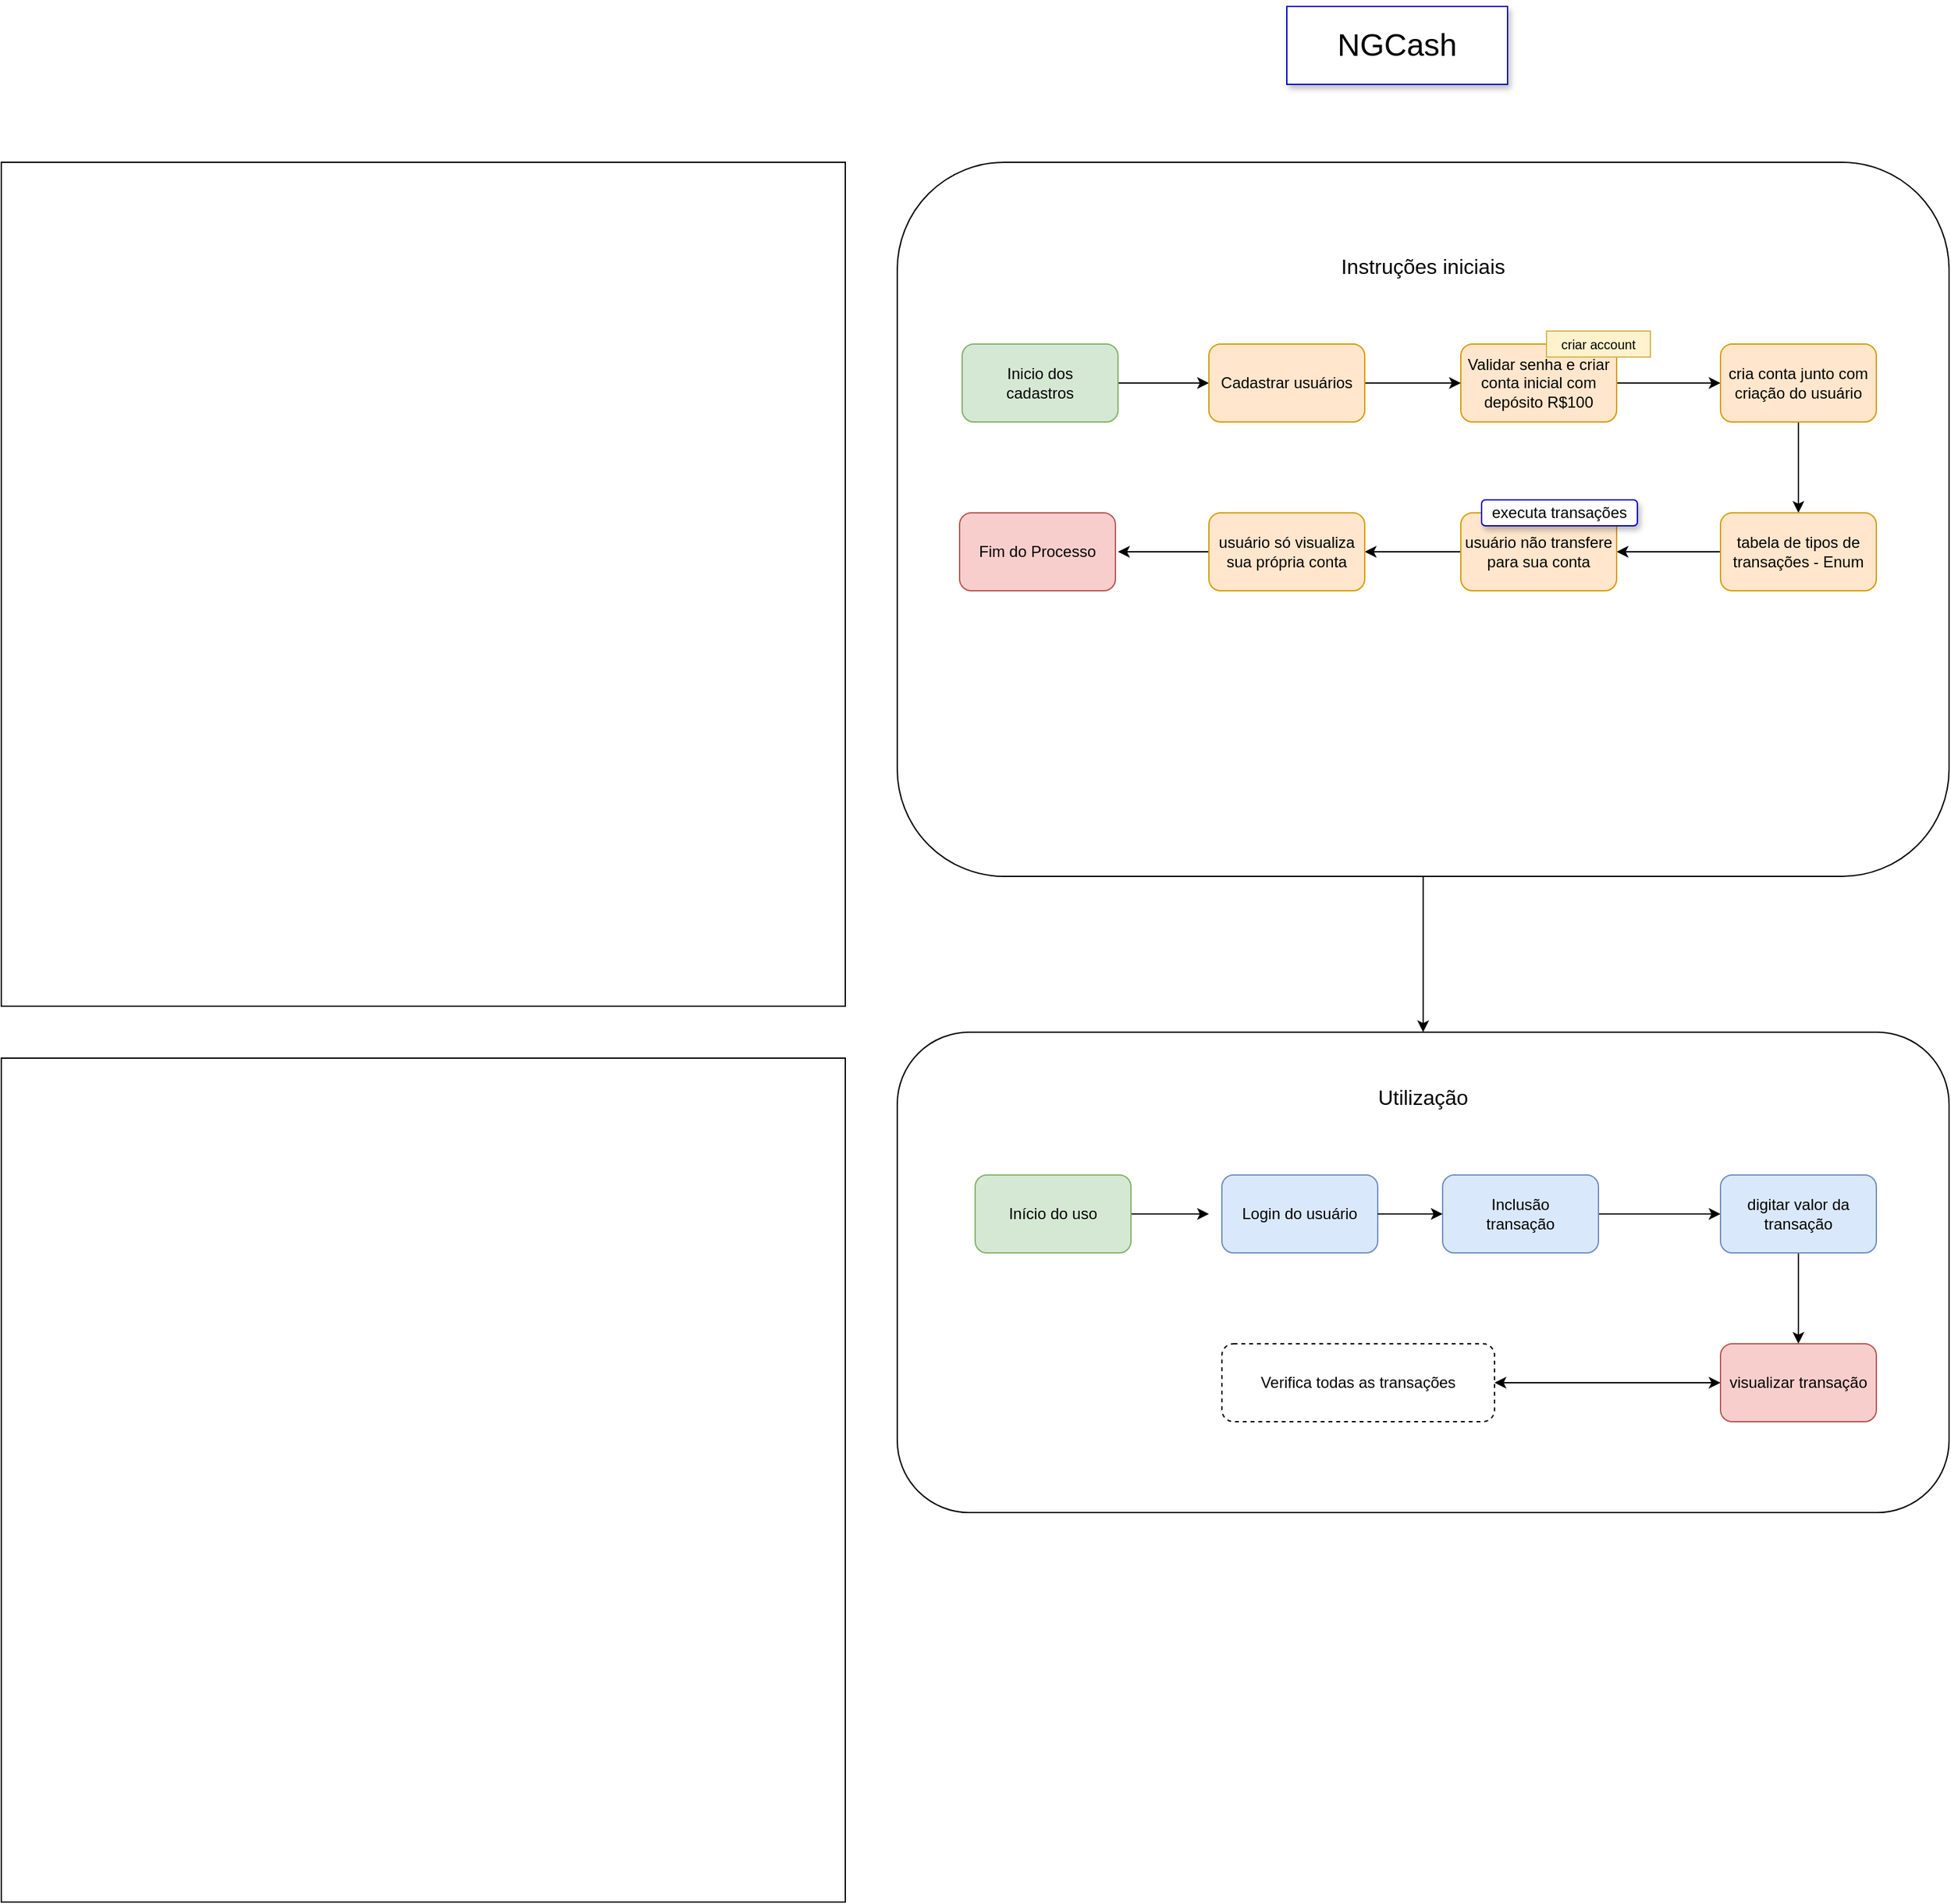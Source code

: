 <mxfile version="20.3.0" type="device" pages="2"><diagram id="G4d-3j4v2T41zqxu6Ak4" name="Fluxo de trabalho"><mxGraphModel dx="3043" dy="2301" grid="1" gridSize="10" guides="1" tooltips="1" connect="1" arrows="1" fold="1" page="1" pageScale="1" pageWidth="827" pageHeight="1169" math="0" shadow="0"><root><mxCell id="0"/><mxCell id="1" parent="0"/><mxCell id="gjkveYX8aMNFa_ZPvNjd-10" style="edgeStyle=orthogonalEdgeStyle;rounded=0;orthogonalLoop=1;jettySize=auto;html=1;entryX=0.5;entryY=0;entryDx=0;entryDy=0;" parent="1" source="mrPv9ciAqdDJWx1rYvMO-17" target="mrPv9ciAqdDJWx1rYvMO-19" edge="1"><mxGeometry relative="1" as="geometry"><mxPoint x="-15" y="-350" as="targetPoint"/></mxGeometry></mxCell><mxCell id="mrPv9ciAqdDJWx1rYvMO-17" value="" style="rounded=1;whiteSpace=wrap;html=1;" parent="1" vertex="1"><mxGeometry x="-30" y="-980" width="810" height="550" as="geometry"/></mxCell><mxCell id="mrPv9ciAqdDJWx1rYvMO-9" value="" style="edgeStyle=orthogonalEdgeStyle;rounded=0;orthogonalLoop=1;jettySize=auto;html=1;" parent="1" source="mrPv9ciAqdDJWx1rYvMO-7" target="mrPv9ciAqdDJWx1rYvMO-14" edge="1"><mxGeometry relative="1" as="geometry"/></mxCell><mxCell id="mrPv9ciAqdDJWx1rYvMO-7" value="Inicio dos&lt;br&gt;cadastros" style="rounded=1;whiteSpace=wrap;html=1;fillColor=#d5e8d4;strokeColor=#82b366;" parent="1" vertex="1"><mxGeometry x="20" y="-840" width="120" height="60" as="geometry"/></mxCell><mxCell id="mrPv9ciAqdDJWx1rYvMO-11" value="" style="edgeStyle=orthogonalEdgeStyle;rounded=0;orthogonalLoop=1;jettySize=auto;html=1;" parent="1" source="mrPv9ciAqdDJWx1rYvMO-8" target="mrPv9ciAqdDJWx1rYvMO-10" edge="1"><mxGeometry relative="1" as="geometry"/></mxCell><mxCell id="mrPv9ciAqdDJWx1rYvMO-8" value="Validar senha e criar conta inicial com depósito R$100" style="whiteSpace=wrap;html=1;rounded=1;fillColor=#ffe6cc;strokeColor=#d79b00;" parent="1" vertex="1"><mxGeometry x="404" y="-840" width="120" height="60" as="geometry"/></mxCell><mxCell id="mrPv9ciAqdDJWx1rYvMO-13" value="" style="edgeStyle=orthogonalEdgeStyle;rounded=0;orthogonalLoop=1;jettySize=auto;html=1;" parent="1" source="mrPv9ciAqdDJWx1rYvMO-10" target="mrPv9ciAqdDJWx1rYvMO-12" edge="1"><mxGeometry relative="1" as="geometry"/></mxCell><mxCell id="mrPv9ciAqdDJWx1rYvMO-10" value="cria conta junto com criação do usuário" style="whiteSpace=wrap;html=1;rounded=1;fillColor=#ffe6cc;strokeColor=#d79b00;" parent="1" vertex="1"><mxGeometry x="604" y="-840" width="120" height="60" as="geometry"/></mxCell><mxCell id="563CSknC7uXlCD2KSMWn-2" style="edgeStyle=orthogonalEdgeStyle;rounded=0;orthogonalLoop=1;jettySize=auto;html=1;" parent="1" source="mrPv9ciAqdDJWx1rYvMO-12" target="563CSknC7uXlCD2KSMWn-1" edge="1"><mxGeometry relative="1" as="geometry"/></mxCell><mxCell id="mrPv9ciAqdDJWx1rYvMO-12" value="tabela de tipos de transações - Enum" style="whiteSpace=wrap;html=1;rounded=1;fillColor=#ffe6cc;strokeColor=#d79b00;" parent="1" vertex="1"><mxGeometry x="604" y="-710" width="120" height="60" as="geometry"/></mxCell><mxCell id="mrPv9ciAqdDJWx1rYvMO-16" style="edgeStyle=orthogonalEdgeStyle;rounded=0;orthogonalLoop=1;jettySize=auto;html=1;" parent="1" source="mrPv9ciAqdDJWx1rYvMO-14" target="mrPv9ciAqdDJWx1rYvMO-8" edge="1"><mxGeometry relative="1" as="geometry"/></mxCell><mxCell id="mrPv9ciAqdDJWx1rYvMO-14" value="Cadastrar usuários" style="whiteSpace=wrap;html=1;rounded=1;fillColor=#ffe6cc;strokeColor=#d79b00;" parent="1" vertex="1"><mxGeometry x="210" y="-840" width="120" height="60" as="geometry"/></mxCell><mxCell id="mrPv9ciAqdDJWx1rYvMO-18" value="Instruções iniciais" style="text;html=1;strokeColor=none;fillColor=none;align=center;verticalAlign=middle;whiteSpace=wrap;rounded=0;fontSize=16;" parent="1" vertex="1"><mxGeometry x="260" y="-920" width="230" height="40" as="geometry"/></mxCell><mxCell id="mrPv9ciAqdDJWx1rYvMO-19" value="" style="rounded=1;whiteSpace=wrap;html=1;" parent="1" vertex="1"><mxGeometry x="-30" y="-310" width="810" height="370" as="geometry"/></mxCell><mxCell id="563CSknC7uXlCD2KSMWn-6" value="" style="edgeStyle=orthogonalEdgeStyle;rounded=0;orthogonalLoop=1;jettySize=auto;html=1;" parent="1" source="mrPv9ciAqdDJWx1rYvMO-21" edge="1"><mxGeometry relative="1" as="geometry"><mxPoint x="210" y="-170" as="targetPoint"/></mxGeometry></mxCell><mxCell id="mrPv9ciAqdDJWx1rYvMO-21" value="Início do uso" style="rounded=1;whiteSpace=wrap;html=1;fillColor=#d5e8d4;strokeColor=#82b366;" parent="1" vertex="1"><mxGeometry x="30" y="-200" width="120" height="60" as="geometry"/></mxCell><mxCell id="mrPv9ciAqdDJWx1rYvMO-29" value="Utilização" style="text;html=1;strokeColor=none;fillColor=none;align=center;verticalAlign=middle;whiteSpace=wrap;rounded=0;fontSize=16;" parent="1" vertex="1"><mxGeometry x="290" y="-280" width="170" height="40" as="geometry"/></mxCell><mxCell id="mrPv9ciAqdDJWx1rYvMO-33" value="" style="edgeStyle=orthogonalEdgeStyle;rounded=0;orthogonalLoop=1;jettySize=auto;html=1;" parent="1" edge="1"><mxGeometry relative="1" as="geometry"><mxPoint x="134" y="80" as="sourcePoint"/></mxGeometry></mxCell><mxCell id="mrPv9ciAqdDJWx1rYvMO-35" value="" style="edgeStyle=orthogonalEdgeStyle;rounded=0;orthogonalLoop=1;jettySize=auto;html=1;" parent="1" edge="1"><mxGeometry relative="1" as="geometry"><mxPoint x="274" y="110" as="sourcePoint"/></mxGeometry></mxCell><mxCell id="mrPv9ciAqdDJWx1rYvMO-38" style="edgeStyle=orthogonalEdgeStyle;rounded=0;orthogonalLoop=1;jettySize=auto;html=1;" parent="1" edge="1"><mxGeometry relative="1" as="geometry"><mxPoint x="-60" y="80" as="sourcePoint"/></mxGeometry></mxCell><mxCell id="563CSknC7uXlCD2KSMWn-17" style="edgeStyle=orthogonalEdgeStyle;rounded=0;orthogonalLoop=1;jettySize=auto;html=1;fontSize=10;" parent="1" source="563CSknC7uXlCD2KSMWn-1" target="563CSknC7uXlCD2KSMWn-16" edge="1"><mxGeometry relative="1" as="geometry"/></mxCell><mxCell id="563CSknC7uXlCD2KSMWn-1" value="usuário não transfere para sua conta" style="whiteSpace=wrap;html=1;rounded=1;fillColor=#ffe6cc;strokeColor=#d79b00;" parent="1" vertex="1"><mxGeometry x="404" y="-710" width="120" height="60" as="geometry"/></mxCell><mxCell id="563CSknC7uXlCD2KSMWn-3" value="Fim do Processo" style="rounded=1;whiteSpace=wrap;html=1;fillColor=#f8cecc;strokeColor=#b85450;" parent="1" vertex="1"><mxGeometry x="18" y="-710" width="120" height="60" as="geometry"/></mxCell><mxCell id="563CSknC7uXlCD2KSMWn-8" style="edgeStyle=orthogonalEdgeStyle;rounded=0;orthogonalLoop=1;jettySize=auto;html=1;" parent="1" source="563CSknC7uXlCD2KSMWn-5" target="563CSknC7uXlCD2KSMWn-7" edge="1"><mxGeometry relative="1" as="geometry"><Array as="points"><mxPoint x="570" y="-170"/><mxPoint x="570" y="-170"/></Array></mxGeometry></mxCell><mxCell id="gjkveYX8aMNFa_ZPvNjd-6" value="" style="edgeStyle=orthogonalEdgeStyle;rounded=0;orthogonalLoop=1;jettySize=auto;html=1;" parent="1" source="563CSknC7uXlCD2KSMWn-7" target="563CSknC7uXlCD2KSMWn-11" edge="1"><mxGeometry relative="1" as="geometry"/></mxCell><mxCell id="563CSknC7uXlCD2KSMWn-7" value="digitar valor da transação" style="whiteSpace=wrap;html=1;rounded=1;fillColor=#dae8fc;strokeColor=#6c8ebf;" parent="1" vertex="1"><mxGeometry x="604" y="-200" width="120" height="60" as="geometry"/></mxCell><mxCell id="563CSknC7uXlCD2KSMWn-11" value="visualizar transação" style="rounded=1;whiteSpace=wrap;html=1;fillColor=#f8cecc;strokeColor=#b85450;" parent="1" vertex="1"><mxGeometry x="604" y="-70" width="120" height="60" as="geometry"/></mxCell><mxCell id="563CSknC7uXlCD2KSMWn-13" value="criar account" style="text;html=1;strokeColor=#d6b656;fillColor=#fff2cc;align=center;verticalAlign=middle;whiteSpace=wrap;rounded=0;fontSize=10;" parent="1" vertex="1"><mxGeometry x="470" y="-850" width="80" height="20" as="geometry"/></mxCell><mxCell id="uD8xvZYNarmvVkLeOMmi-7" style="edgeStyle=none;rounded=0;orthogonalLoop=1;jettySize=auto;html=1;endArrow=classic;endFill=1;" parent="1" source="563CSknC7uXlCD2KSMWn-16" edge="1"><mxGeometry relative="1" as="geometry"><mxPoint x="140" y="-680" as="targetPoint"/></mxGeometry></mxCell><mxCell id="563CSknC7uXlCD2KSMWn-16" value="usuário só visualiza sua própria conta" style="whiteSpace=wrap;html=1;rounded=1;fillColor=#ffe6cc;strokeColor=#d79b00;" parent="1" vertex="1"><mxGeometry x="210" y="-710" width="120" height="60" as="geometry"/></mxCell><mxCell id="uD8xvZYNarmvVkLeOMmi-15" style="edgeStyle=orthogonalEdgeStyle;rounded=0;orthogonalLoop=1;jettySize=auto;html=1;" parent="1" edge="1"><mxGeometry relative="1" as="geometry"><mxPoint x="-60" y="210" as="sourcePoint"/></mxGeometry></mxCell><mxCell id="uD8xvZYNarmvVkLeOMmi-17" style="edgeStyle=orthogonalEdgeStyle;rounded=0;orthogonalLoop=1;jettySize=auto;html=1;" parent="1" edge="1"><mxGeometry relative="1" as="geometry"><mxPoint x="134" y="210" as="sourcePoint"/></mxGeometry></mxCell><mxCell id="mSGuJl5bLDp-cE-Ou6Yp-1" value="Verifica todas as transações" style="rounded=1;whiteSpace=wrap;html=1;dashed=1;" parent="1" vertex="1"><mxGeometry x="220" y="-70" width="210" height="60" as="geometry"/></mxCell><mxCell id="gjkveYX8aMNFa_ZPvNjd-2" value="executa transações" style="rounded=1;whiteSpace=wrap;html=1;shadow=1;strokeColor=#0000CC;" parent="1" vertex="1"><mxGeometry x="420" y="-720" width="120" height="20" as="geometry"/></mxCell><mxCell id="563CSknC7uXlCD2KSMWn-5" value="Inclusão &lt;br&gt;transação" style="whiteSpace=wrap;html=1;rounded=1;fillColor=#dae8fc;strokeColor=#6c8ebf;" parent="1" vertex="1"><mxGeometry x="390" y="-200" width="120" height="60" as="geometry"/></mxCell><mxCell id="563CSknC7uXlCD2KSMWn-9" value="Login do usuário" style="whiteSpace=wrap;html=1;rounded=1;fillColor=#dae8fc;strokeColor=#6c8ebf;" parent="1" vertex="1"><mxGeometry x="220" y="-200" width="120" height="60" as="geometry"/></mxCell><mxCell id="gjkveYX8aMNFa_ZPvNjd-5" value="" style="endArrow=classic;html=1;rounded=0;" parent="1" source="563CSknC7uXlCD2KSMWn-9" edge="1"><mxGeometry width="50" height="50" relative="1" as="geometry"><mxPoint x="340" y="-120" as="sourcePoint"/><mxPoint x="390" y="-170" as="targetPoint"/><Array as="points"/></mxGeometry></mxCell><mxCell id="gjkveYX8aMNFa_ZPvNjd-9" value="" style="endArrow=classic;startArrow=classic;html=1;rounded=0;" parent="1" target="563CSknC7uXlCD2KSMWn-11" edge="1"><mxGeometry width="50" height="50" relative="1" as="geometry"><mxPoint x="430" y="-40" as="sourcePoint"/><mxPoint x="480" y="-90" as="targetPoint"/><Array as="points"><mxPoint x="600" y="-40"/></Array></mxGeometry></mxCell><mxCell id="gjkveYX8aMNFa_ZPvNjd-12" value="&lt;font style=&quot;font-size: 24px;&quot;&gt;NGCash&lt;/font&gt;" style="rounded=0;whiteSpace=wrap;html=1;shadow=1;strokeColor=#0000CC;" parent="1" vertex="1"><mxGeometry x="270" y="-1100" width="170" height="60" as="geometry"/></mxCell><mxCell id="DT3Z34dAKSJZNWw2njfu-1" value="" style="whiteSpace=wrap;html=1;aspect=fixed;" vertex="1" parent="1"><mxGeometry x="-720" y="-980" width="650" height="650" as="geometry"/></mxCell><mxCell id="DT3Z34dAKSJZNWw2njfu-2" value="" style="whiteSpace=wrap;html=1;aspect=fixed;" vertex="1" parent="1"><mxGeometry x="-720" y="-290" width="650" height="650" as="geometry"/></mxCell></root></mxGraphModel></diagram><diagram id="SYoXhPyduPjLaqsKEUzx" name="Entidades"><mxGraphModel dx="1935" dy="566" grid="1" gridSize="10" guides="1" tooltips="1" connect="1" arrows="1" fold="1" page="1" pageScale="1" pageWidth="827" pageHeight="1169" math="0" shadow="0"><root><mxCell id="0"/><mxCell id="1" parent="0"/><mxCell id="E99d3WHIMuB35aHIP0PM-1" value="ContaBancaria" style="shape=table;startSize=30;container=1;collapsible=1;childLayout=tableLayout;fixedRows=1;rowLines=0;fontStyle=1;align=center;resizeLast=1;fillColor=#ffe6cc;strokeColor=#d79b00;" parent="1" vertex="1"><mxGeometry x="1389.89" y="65" width="180" height="520" as="geometry"/></mxCell><mxCell id="E99d3WHIMuB35aHIP0PM-2" value="" style="shape=tableRow;horizontal=0;startSize=0;swimlaneHead=0;swimlaneBody=0;fillColor=none;collapsible=0;dropTarget=0;points=[[0,0.5],[1,0.5]];portConstraint=eastwest;top=0;left=0;right=0;bottom=1;" parent="E99d3WHIMuB35aHIP0PM-1" vertex="1"><mxGeometry y="30" width="180" height="30" as="geometry"/></mxCell><mxCell id="E99d3WHIMuB35aHIP0PM-3" value="PK" style="shape=partialRectangle;connectable=0;fillColor=none;top=0;left=0;bottom=0;right=0;fontStyle=1;overflow=hidden;" parent="E99d3WHIMuB35aHIP0PM-2" vertex="1"><mxGeometry width="30" height="30" as="geometry"><mxRectangle width="30" height="30" as="alternateBounds"/></mxGeometry></mxCell><mxCell id="E99d3WHIMuB35aHIP0PM-4" value="id" style="shape=partialRectangle;connectable=0;fillColor=none;top=0;left=0;bottom=0;right=0;align=left;spacingLeft=6;fontStyle=5;overflow=hidden;" parent="E99d3WHIMuB35aHIP0PM-2" vertex="1"><mxGeometry x="30" width="150" height="30" as="geometry"><mxRectangle width="150" height="30" as="alternateBounds"/></mxGeometry></mxCell><mxCell id="E99d3WHIMuB35aHIP0PM-11" value="" style="shape=tableRow;horizontal=0;startSize=0;swimlaneHead=0;swimlaneBody=0;fillColor=none;collapsible=0;dropTarget=0;points=[[0,0.5],[1,0.5]];portConstraint=eastwest;top=0;left=0;right=0;bottom=0;" parent="E99d3WHIMuB35aHIP0PM-1" vertex="1"><mxGeometry y="60" width="180" height="30" as="geometry"/></mxCell><mxCell id="E99d3WHIMuB35aHIP0PM-12" value="" style="shape=partialRectangle;connectable=0;fillColor=none;top=0;left=0;bottom=0;right=0;editable=1;overflow=hidden;" parent="E99d3WHIMuB35aHIP0PM-11" vertex="1"><mxGeometry width="30" height="30" as="geometry"><mxRectangle width="30" height="30" as="alternateBounds"/></mxGeometry></mxCell><mxCell id="E99d3WHIMuB35aHIP0PM-13" value="conta" style="shape=partialRectangle;connectable=0;fillColor=none;top=0;left=0;bottom=0;right=0;align=left;spacingLeft=6;overflow=hidden;" parent="E99d3WHIMuB35aHIP0PM-11" vertex="1"><mxGeometry x="30" width="150" height="30" as="geometry"><mxRectangle width="150" height="30" as="alternateBounds"/></mxGeometry></mxCell><mxCell id="S1dA2oeiNxBC_isbXAEQ-1" value="" style="shape=tableRow;horizontal=0;startSize=0;swimlaneHead=0;swimlaneBody=0;fillColor=none;collapsible=0;dropTarget=0;points=[[0,0.5],[1,0.5]];portConstraint=eastwest;top=0;left=0;right=0;bottom=0;" parent="E99d3WHIMuB35aHIP0PM-1" vertex="1"><mxGeometry y="90" width="180" height="30" as="geometry"/></mxCell><mxCell id="S1dA2oeiNxBC_isbXAEQ-2" value="" style="shape=partialRectangle;connectable=0;fillColor=none;top=0;left=0;bottom=0;right=0;editable=1;overflow=hidden;" parent="S1dA2oeiNxBC_isbXAEQ-1" vertex="1"><mxGeometry width="30" height="30" as="geometry"><mxRectangle width="30" height="30" as="alternateBounds"/></mxGeometry></mxCell><mxCell id="S1dA2oeiNxBC_isbXAEQ-3" value="agencia" style="shape=partialRectangle;connectable=0;fillColor=none;top=0;left=0;bottom=0;right=0;align=left;spacingLeft=6;overflow=hidden;" parent="S1dA2oeiNxBC_isbXAEQ-1" vertex="1"><mxGeometry x="30" width="150" height="30" as="geometry"><mxRectangle width="150" height="30" as="alternateBounds"/></mxGeometry></mxCell><mxCell id="E99d3WHIMuB35aHIP0PM-5" value="" style="shape=tableRow;horizontal=0;startSize=0;swimlaneHead=0;swimlaneBody=0;fillColor=none;collapsible=0;dropTarget=0;points=[[0,0.5],[1,0.5]];portConstraint=eastwest;top=0;left=0;right=0;bottom=0;" parent="E99d3WHIMuB35aHIP0PM-1" vertex="1"><mxGeometry y="120" width="180" height="30" as="geometry"/></mxCell><mxCell id="E99d3WHIMuB35aHIP0PM-6" value="" style="shape=partialRectangle;connectable=0;fillColor=none;top=0;left=0;bottom=0;right=0;editable=1;overflow=hidden;" parent="E99d3WHIMuB35aHIP0PM-5" vertex="1"><mxGeometry width="30" height="30" as="geometry"><mxRectangle width="30" height="30" as="alternateBounds"/></mxGeometry></mxCell><mxCell id="E99d3WHIMuB35aHIP0PM-7" value="nomeDoBanco" style="shape=partialRectangle;connectable=0;fillColor=none;top=0;left=0;bottom=0;right=0;align=left;spacingLeft=6;overflow=hidden;" parent="E99d3WHIMuB35aHIP0PM-5" vertex="1"><mxGeometry x="30" width="150" height="30" as="geometry"><mxRectangle width="150" height="30" as="alternateBounds"/></mxGeometry></mxCell><mxCell id="S1dA2oeiNxBC_isbXAEQ-4" value="" style="shape=tableRow;horizontal=0;startSize=0;swimlaneHead=0;swimlaneBody=0;fillColor=none;collapsible=0;dropTarget=0;points=[[0,0.5],[1,0.5]];portConstraint=eastwest;top=0;left=0;right=0;bottom=0;" parent="E99d3WHIMuB35aHIP0PM-1" vertex="1"><mxGeometry y="150" width="180" height="30" as="geometry"/></mxCell><mxCell id="S1dA2oeiNxBC_isbXAEQ-5" value="" style="shape=partialRectangle;connectable=0;fillColor=none;top=0;left=0;bottom=0;right=0;editable=1;overflow=hidden;" parent="S1dA2oeiNxBC_isbXAEQ-4" vertex="1"><mxGeometry width="30" height="30" as="geometry"><mxRectangle width="30" height="30" as="alternateBounds"/></mxGeometry></mxCell><mxCell id="S1dA2oeiNxBC_isbXAEQ-6" value="codigoDobanco" style="shape=partialRectangle;connectable=0;fillColor=none;top=0;left=0;bottom=0;right=0;align=left;spacingLeft=6;overflow=hidden;" parent="S1dA2oeiNxBC_isbXAEQ-4" vertex="1"><mxGeometry x="30" width="150" height="30" as="geometry"><mxRectangle width="150" height="30" as="alternateBounds"/></mxGeometry></mxCell><mxCell id="E99d3WHIMuB35aHIP0PM-8" value="" style="shape=tableRow;horizontal=0;startSize=0;swimlaneHead=0;swimlaneBody=0;fillColor=none;collapsible=0;dropTarget=0;points=[[0,0.5],[1,0.5]];portConstraint=eastwest;top=0;left=0;right=0;bottom=1;" parent="E99d3WHIMuB35aHIP0PM-1" vertex="1"><mxGeometry y="180" width="180" height="30" as="geometry"/></mxCell><mxCell id="E99d3WHIMuB35aHIP0PM-9" value="" style="shape=partialRectangle;connectable=0;fillColor=none;top=0;left=0;bottom=0;right=0;editable=1;overflow=hidden;" parent="E99d3WHIMuB35aHIP0PM-8" vertex="1"><mxGeometry width="30" height="30" as="geometry"><mxRectangle width="30" height="30" as="alternateBounds"/></mxGeometry></mxCell><mxCell id="E99d3WHIMuB35aHIP0PM-10" value="dataDeAbertura?" style="shape=partialRectangle;connectable=0;fillColor=none;top=0;left=0;bottom=0;right=0;align=left;spacingLeft=6;overflow=hidden;" parent="E99d3WHIMuB35aHIP0PM-8" vertex="1"><mxGeometry x="30" width="150" height="30" as="geometry"><mxRectangle width="150" height="30" as="alternateBounds"/></mxGeometry></mxCell><mxCell id="S1dA2oeiNxBC_isbXAEQ-7" value="" style="shape=tableRow;horizontal=0;startSize=0;swimlaneHead=0;swimlaneBody=0;fillColor=none;collapsible=0;dropTarget=0;points=[[0,0.5],[1,0.5]];portConstraint=eastwest;top=0;left=0;right=0;bottom=0;" parent="E99d3WHIMuB35aHIP0PM-1" vertex="1"><mxGeometry y="210" width="180" height="30" as="geometry"/></mxCell><mxCell id="S1dA2oeiNxBC_isbXAEQ-8" value="" style="shape=partialRectangle;connectable=0;fillColor=none;top=0;left=0;bottom=0;right=0;editable=1;overflow=hidden;" parent="S1dA2oeiNxBC_isbXAEQ-7" vertex="1"><mxGeometry width="30" height="30" as="geometry"><mxRectangle width="30" height="30" as="alternateBounds"/></mxGeometry></mxCell><mxCell id="S1dA2oeiNxBC_isbXAEQ-9" value="email?" style="shape=partialRectangle;connectable=0;fillColor=none;top=0;left=0;bottom=0;right=0;align=left;spacingLeft=6;overflow=hidden;" parent="S1dA2oeiNxBC_isbXAEQ-7" vertex="1"><mxGeometry x="30" width="150" height="30" as="geometry"><mxRectangle width="150" height="30" as="alternateBounds"/></mxGeometry></mxCell><mxCell id="S1dA2oeiNxBC_isbXAEQ-10" value="" style="shape=tableRow;horizontal=0;startSize=0;swimlaneHead=0;swimlaneBody=0;fillColor=none;collapsible=0;dropTarget=0;points=[[0,0.5],[1,0.5]];portConstraint=eastwest;top=0;left=0;right=0;bottom=0;" parent="E99d3WHIMuB35aHIP0PM-1" vertex="1"><mxGeometry y="240" width="180" height="30" as="geometry"/></mxCell><mxCell id="S1dA2oeiNxBC_isbXAEQ-11" value="" style="shape=partialRectangle;connectable=0;fillColor=none;top=0;left=0;bottom=0;right=0;editable=1;overflow=hidden;" parent="S1dA2oeiNxBC_isbXAEQ-10" vertex="1"><mxGeometry width="30" height="30" as="geometry"><mxRectangle width="30" height="30" as="alternateBounds"/></mxGeometry></mxCell><mxCell id="S1dA2oeiNxBC_isbXAEQ-12" value="celular?" style="shape=partialRectangle;connectable=0;fillColor=none;top=0;left=0;bottom=0;right=0;align=left;spacingLeft=6;overflow=hidden;" parent="S1dA2oeiNxBC_isbXAEQ-10" vertex="1"><mxGeometry x="30" width="150" height="30" as="geometry"><mxRectangle width="150" height="30" as="alternateBounds"/></mxGeometry></mxCell><mxCell id="S1dA2oeiNxBC_isbXAEQ-13" value="" style="shape=tableRow;horizontal=0;startSize=0;swimlaneHead=0;swimlaneBody=0;fillColor=none;collapsible=0;dropTarget=0;points=[[0,0.5],[1,0.5]];portConstraint=eastwest;top=0;left=0;right=0;bottom=0;" parent="E99d3WHIMuB35aHIP0PM-1" vertex="1"><mxGeometry y="270" width="180" height="30" as="geometry"/></mxCell><mxCell id="S1dA2oeiNxBC_isbXAEQ-14" value="" style="shape=partialRectangle;connectable=0;fillColor=none;top=0;left=0;bottom=0;right=0;editable=1;overflow=hidden;" parent="S1dA2oeiNxBC_isbXAEQ-13" vertex="1"><mxGeometry width="30" height="30" as="geometry"><mxRectangle width="30" height="30" as="alternateBounds"/></mxGeometry></mxCell><mxCell id="S1dA2oeiNxBC_isbXAEQ-15" value="contato?" style="shape=partialRectangle;connectable=0;fillColor=none;top=0;left=0;bottom=0;right=0;align=left;spacingLeft=6;overflow=hidden;" parent="S1dA2oeiNxBC_isbXAEQ-13" vertex="1"><mxGeometry x="30" width="150" height="30" as="geometry"><mxRectangle width="150" height="30" as="alternateBounds"/></mxGeometry></mxCell><mxCell id="S1dA2oeiNxBC_isbXAEQ-16" value="" style="shape=tableRow;horizontal=0;startSize=0;swimlaneHead=0;swimlaneBody=0;fillColor=none;collapsible=0;dropTarget=0;points=[[0,0.5],[1,0.5]];portConstraint=eastwest;top=0;left=0;right=0;bottom=1;" parent="E99d3WHIMuB35aHIP0PM-1" vertex="1"><mxGeometry y="300" width="180" height="30" as="geometry"/></mxCell><mxCell id="S1dA2oeiNxBC_isbXAEQ-17" value="" style="shape=partialRectangle;connectable=0;fillColor=none;top=0;left=0;bottom=0;right=0;editable=1;overflow=hidden;" parent="S1dA2oeiNxBC_isbXAEQ-16" vertex="1"><mxGeometry width="30" height="30" as="geometry"><mxRectangle width="30" height="30" as="alternateBounds"/></mxGeometry></mxCell><mxCell id="S1dA2oeiNxBC_isbXAEQ-18" value="telefone?" style="shape=partialRectangle;connectable=0;fillColor=none;top=0;left=0;bottom=0;right=0;align=left;spacingLeft=6;overflow=hidden;" parent="S1dA2oeiNxBC_isbXAEQ-16" vertex="1"><mxGeometry x="30" width="150" height="30" as="geometry"><mxRectangle width="150" height="30" as="alternateBounds"/></mxGeometry></mxCell><mxCell id="S1dA2oeiNxBC_isbXAEQ-19" value="" style="shape=tableRow;horizontal=0;startSize=0;swimlaneHead=0;swimlaneBody=0;fillColor=none;collapsible=0;dropTarget=0;points=[[0,0.5],[1,0.5]];portConstraint=eastwest;top=0;left=0;right=0;bottom=0;" parent="E99d3WHIMuB35aHIP0PM-1" vertex="1"><mxGeometry y="330" width="180" height="30" as="geometry"/></mxCell><mxCell id="S1dA2oeiNxBC_isbXAEQ-20" value="" style="shape=partialRectangle;connectable=0;fillColor=none;top=0;left=0;bottom=0;right=0;editable=1;overflow=hidden;" parent="S1dA2oeiNxBC_isbXAEQ-19" vertex="1"><mxGeometry width="30" height="30" as="geometry"><mxRectangle width="30" height="30" as="alternateBounds"/></mxGeometry></mxCell><mxCell id="S1dA2oeiNxBC_isbXAEQ-21" value="cep" style="shape=partialRectangle;connectable=0;fillColor=none;top=0;left=0;bottom=0;right=0;align=left;spacingLeft=6;overflow=hidden;" parent="S1dA2oeiNxBC_isbXAEQ-19" vertex="1"><mxGeometry x="30" width="150" height="30" as="geometry"><mxRectangle width="150" height="30" as="alternateBounds"/></mxGeometry></mxCell><mxCell id="S1dA2oeiNxBC_isbXAEQ-22" value="" style="shape=tableRow;horizontal=0;startSize=0;swimlaneHead=0;swimlaneBody=0;fillColor=none;collapsible=0;dropTarget=0;points=[[0,0.5],[1,0.5]];portConstraint=eastwest;top=0;left=0;right=0;bottom=0;" parent="E99d3WHIMuB35aHIP0PM-1" vertex="1"><mxGeometry y="360" width="180" height="30" as="geometry"/></mxCell><mxCell id="S1dA2oeiNxBC_isbXAEQ-23" value="" style="shape=partialRectangle;connectable=0;fillColor=none;top=0;left=0;bottom=0;right=0;editable=1;overflow=hidden;" parent="S1dA2oeiNxBC_isbXAEQ-22" vertex="1"><mxGeometry width="30" height="30" as="geometry"><mxRectangle width="30" height="30" as="alternateBounds"/></mxGeometry></mxCell><mxCell id="S1dA2oeiNxBC_isbXAEQ-24" value="bairro" style="shape=partialRectangle;connectable=0;fillColor=none;top=0;left=0;bottom=0;right=0;align=left;spacingLeft=6;overflow=hidden;" parent="S1dA2oeiNxBC_isbXAEQ-22" vertex="1"><mxGeometry x="30" width="150" height="30" as="geometry"><mxRectangle width="150" height="30" as="alternateBounds"/></mxGeometry></mxCell><mxCell id="S1dA2oeiNxBC_isbXAEQ-25" value="" style="shape=tableRow;horizontal=0;startSize=0;swimlaneHead=0;swimlaneBody=0;fillColor=none;collapsible=0;dropTarget=0;points=[[0,0.5],[1,0.5]];portConstraint=eastwest;top=0;left=0;right=0;bottom=0;" parent="E99d3WHIMuB35aHIP0PM-1" vertex="1"><mxGeometry y="390" width="180" height="30" as="geometry"/></mxCell><mxCell id="S1dA2oeiNxBC_isbXAEQ-26" value="" style="shape=partialRectangle;connectable=0;fillColor=none;top=0;left=0;bottom=0;right=0;editable=1;overflow=hidden;" parent="S1dA2oeiNxBC_isbXAEQ-25" vertex="1"><mxGeometry width="30" height="30" as="geometry"><mxRectangle width="30" height="30" as="alternateBounds"/></mxGeometry></mxCell><mxCell id="S1dA2oeiNxBC_isbXAEQ-27" value="cidade" style="shape=partialRectangle;connectable=0;fillColor=none;top=0;left=0;bottom=0;right=0;align=left;spacingLeft=6;overflow=hidden;" parent="S1dA2oeiNxBC_isbXAEQ-25" vertex="1"><mxGeometry x="30" width="150" height="30" as="geometry"><mxRectangle width="150" height="30" as="alternateBounds"/></mxGeometry></mxCell><mxCell id="S1dA2oeiNxBC_isbXAEQ-38" value="" style="shape=tableRow;horizontal=0;startSize=0;swimlaneHead=0;swimlaneBody=0;fillColor=none;collapsible=0;dropTarget=0;points=[[0,0.5],[1,0.5]];portConstraint=eastwest;top=0;left=0;right=0;bottom=0;" parent="E99d3WHIMuB35aHIP0PM-1" vertex="1"><mxGeometry y="420" width="180" height="30" as="geometry"/></mxCell><mxCell id="S1dA2oeiNxBC_isbXAEQ-39" value="" style="shape=partialRectangle;connectable=0;fillColor=none;top=0;left=0;bottom=0;right=0;editable=1;overflow=hidden;" parent="S1dA2oeiNxBC_isbXAEQ-38" vertex="1"><mxGeometry width="30" height="30" as="geometry"><mxRectangle width="30" height="30" as="alternateBounds"/></mxGeometry></mxCell><mxCell id="S1dA2oeiNxBC_isbXAEQ-40" value="estado" style="shape=partialRectangle;connectable=0;fillColor=none;top=0;left=0;bottom=0;right=0;align=left;spacingLeft=6;overflow=hidden;" parent="S1dA2oeiNxBC_isbXAEQ-38" vertex="1"><mxGeometry x="30" width="150" height="30" as="geometry"><mxRectangle width="150" height="30" as="alternateBounds"/></mxGeometry></mxCell><mxCell id="S1dA2oeiNxBC_isbXAEQ-28" value="" style="shape=tableRow;horizontal=0;startSize=0;swimlaneHead=0;swimlaneBody=0;fillColor=none;collapsible=0;dropTarget=0;points=[[0,0.5],[1,0.5]];portConstraint=eastwest;top=0;left=0;right=0;bottom=0;" parent="E99d3WHIMuB35aHIP0PM-1" vertex="1"><mxGeometry y="450" width="180" height="30" as="geometry"/></mxCell><mxCell id="S1dA2oeiNxBC_isbXAEQ-29" value="" style="shape=partialRectangle;connectable=0;fillColor=none;top=0;left=0;bottom=0;right=0;editable=1;overflow=hidden;" parent="S1dA2oeiNxBC_isbXAEQ-28" vertex="1"><mxGeometry width="30" height="30" as="geometry"><mxRectangle width="30" height="30" as="alternateBounds"/></mxGeometry></mxCell><mxCell id="S1dA2oeiNxBC_isbXAEQ-30" value="endereco" style="shape=partialRectangle;connectable=0;fillColor=none;top=0;left=0;bottom=0;right=0;align=left;spacingLeft=6;overflow=hidden;" parent="S1dA2oeiNxBC_isbXAEQ-28" vertex="1"><mxGeometry x="30" width="150" height="30" as="geometry"><mxRectangle width="150" height="30" as="alternateBounds"/></mxGeometry></mxCell><mxCell id="S1dA2oeiNxBC_isbXAEQ-31" value="" style="shape=tableRow;horizontal=0;startSize=0;swimlaneHead=0;swimlaneBody=0;fillColor=none;collapsible=0;dropTarget=0;points=[[0,0.5],[1,0.5]];portConstraint=eastwest;top=0;left=0;right=0;bottom=0;" parent="E99d3WHIMuB35aHIP0PM-1" vertex="1"><mxGeometry y="480" width="180" height="30" as="geometry"/></mxCell><mxCell id="S1dA2oeiNxBC_isbXAEQ-32" value="" style="shape=partialRectangle;connectable=0;fillColor=none;top=0;left=0;bottom=0;right=0;editable=1;overflow=hidden;" parent="S1dA2oeiNxBC_isbXAEQ-31" vertex="1"><mxGeometry width="30" height="30" as="geometry"><mxRectangle width="30" height="30" as="alternateBounds"/></mxGeometry></mxCell><mxCell id="S1dA2oeiNxBC_isbXAEQ-33" value="complemento" style="shape=partialRectangle;connectable=0;fillColor=none;top=0;left=0;bottom=0;right=0;align=left;spacingLeft=6;overflow=hidden;" parent="S1dA2oeiNxBC_isbXAEQ-31" vertex="1"><mxGeometry x="30" width="150" height="30" as="geometry"><mxRectangle width="150" height="30" as="alternateBounds"/></mxGeometry></mxCell><mxCell id="E99d3WHIMuB35aHIP0PM-27" value="Cliente" style="shape=table;startSize=30;container=1;collapsible=1;childLayout=tableLayout;fixedRows=1;rowLines=0;fontStyle=1;align=center;resizeLast=1;fillColor=#ffe6cc;strokeColor=#d79b00;" parent="1" vertex="1"><mxGeometry x="780" y="1000" width="180" height="510" as="geometry"/></mxCell><mxCell id="E99d3WHIMuB35aHIP0PM-28" value="" style="shape=tableRow;horizontal=0;startSize=0;swimlaneHead=0;swimlaneBody=0;fillColor=none;collapsible=0;dropTarget=0;points=[[0,0.5],[1,0.5]];portConstraint=eastwest;top=0;left=0;right=0;bottom=1;" parent="E99d3WHIMuB35aHIP0PM-27" vertex="1"><mxGeometry y="30" width="180" height="30" as="geometry"/></mxCell><mxCell id="E99d3WHIMuB35aHIP0PM-29" value="PK" style="shape=partialRectangle;connectable=0;fillColor=none;top=0;left=0;bottom=0;right=0;fontStyle=1;overflow=hidden;" parent="E99d3WHIMuB35aHIP0PM-28" vertex="1"><mxGeometry width="30" height="30" as="geometry"><mxRectangle width="30" height="30" as="alternateBounds"/></mxGeometry></mxCell><mxCell id="E99d3WHIMuB35aHIP0PM-30" value="id" style="shape=partialRectangle;connectable=0;fillColor=none;top=0;left=0;bottom=0;right=0;align=left;spacingLeft=6;fontStyle=5;overflow=hidden;" parent="E99d3WHIMuB35aHIP0PM-28" vertex="1"><mxGeometry x="30" width="150" height="30" as="geometry"><mxRectangle width="150" height="30" as="alternateBounds"/></mxGeometry></mxCell><mxCell id="E99d3WHIMuB35aHIP0PM-31" value="" style="shape=tableRow;horizontal=0;startSize=0;swimlaneHead=0;swimlaneBody=0;fillColor=none;collapsible=0;dropTarget=0;points=[[0,0.5],[1,0.5]];portConstraint=eastwest;top=0;left=0;right=0;bottom=0;" parent="E99d3WHIMuB35aHIP0PM-27" vertex="1"><mxGeometry y="60" width="180" height="30" as="geometry"/></mxCell><mxCell id="E99d3WHIMuB35aHIP0PM-32" value="" style="shape=partialRectangle;connectable=0;fillColor=none;top=0;left=0;bottom=0;right=0;editable=1;overflow=hidden;" parent="E99d3WHIMuB35aHIP0PM-31" vertex="1"><mxGeometry width="30" height="30" as="geometry"><mxRectangle width="30" height="30" as="alternateBounds"/></mxGeometry></mxCell><mxCell id="E99d3WHIMuB35aHIP0PM-33" value="nome" style="shape=partialRectangle;connectable=0;fillColor=none;top=0;left=0;bottom=0;right=0;align=left;spacingLeft=6;overflow=hidden;" parent="E99d3WHIMuB35aHIP0PM-31" vertex="1"><mxGeometry x="30" width="150" height="30" as="geometry"><mxRectangle width="150" height="30" as="alternateBounds"/></mxGeometry></mxCell><mxCell id="E99d3WHIMuB35aHIP0PM-34" value="" style="shape=tableRow;horizontal=0;startSize=0;swimlaneHead=0;swimlaneBody=0;fillColor=none;collapsible=0;dropTarget=0;points=[[0,0.5],[1,0.5]];portConstraint=eastwest;top=0;left=0;right=0;bottom=0;" parent="E99d3WHIMuB35aHIP0PM-27" vertex="1"><mxGeometry y="90" width="180" height="30" as="geometry"/></mxCell><mxCell id="E99d3WHIMuB35aHIP0PM-35" value="" style="shape=partialRectangle;connectable=0;fillColor=none;top=0;left=0;bottom=0;right=0;editable=1;overflow=hidden;" parent="E99d3WHIMuB35aHIP0PM-34" vertex="1"><mxGeometry width="30" height="30" as="geometry"><mxRectangle width="30" height="30" as="alternateBounds"/></mxGeometry></mxCell><mxCell id="E99d3WHIMuB35aHIP0PM-36" value="cpfOuCnpj" style="shape=partialRectangle;connectable=0;fillColor=none;top=0;left=0;bottom=0;right=0;align=left;spacingLeft=6;overflow=hidden;" parent="E99d3WHIMuB35aHIP0PM-34" vertex="1"><mxGeometry x="30" width="150" height="30" as="geometry"><mxRectangle width="150" height="30" as="alternateBounds"/></mxGeometry></mxCell><mxCell id="E99d3WHIMuB35aHIP0PM-37" value="" style="shape=tableRow;horizontal=0;startSize=0;swimlaneHead=0;swimlaneBody=0;fillColor=none;collapsible=0;dropTarget=0;points=[[0,0.5],[1,0.5]];portConstraint=eastwest;top=0;left=0;right=0;bottom=0;" parent="E99d3WHIMuB35aHIP0PM-27" vertex="1"><mxGeometry y="120" width="180" height="30" as="geometry"/></mxCell><mxCell id="E99d3WHIMuB35aHIP0PM-38" value="" style="shape=partialRectangle;connectable=0;fillColor=none;top=0;left=0;bottom=0;right=0;editable=1;overflow=hidden;" parent="E99d3WHIMuB35aHIP0PM-37" vertex="1"><mxGeometry width="30" height="30" as="geometry"><mxRectangle width="30" height="30" as="alternateBounds"/></mxGeometry></mxCell><mxCell id="E99d3WHIMuB35aHIP0PM-39" value="dataDeInclusao" style="shape=partialRectangle;connectable=0;fillColor=none;top=0;left=0;bottom=0;right=0;align=left;spacingLeft=6;overflow=hidden;" parent="E99d3WHIMuB35aHIP0PM-37" vertex="1"><mxGeometry x="30" width="150" height="30" as="geometry"><mxRectangle width="150" height="30" as="alternateBounds"/></mxGeometry></mxCell><mxCell id="S1dA2oeiNxBC_isbXAEQ-44" value="" style="shape=tableRow;horizontal=0;startSize=0;swimlaneHead=0;swimlaneBody=0;fillColor=none;collapsible=0;dropTarget=0;points=[[0,0.5],[1,0.5]];portConstraint=eastwest;top=0;left=0;right=0;bottom=0;" parent="E99d3WHIMuB35aHIP0PM-27" vertex="1"><mxGeometry y="150" width="180" height="30" as="geometry"/></mxCell><mxCell id="S1dA2oeiNxBC_isbXAEQ-45" value="" style="shape=partialRectangle;connectable=0;fillColor=none;top=0;left=0;bottom=0;right=0;editable=1;overflow=hidden;" parent="S1dA2oeiNxBC_isbXAEQ-44" vertex="1"><mxGeometry width="30" height="30" as="geometry"><mxRectangle width="30" height="30" as="alternateBounds"/></mxGeometry></mxCell><mxCell id="S1dA2oeiNxBC_isbXAEQ-46" value="inscrisaoEstadual?" style="shape=partialRectangle;connectable=0;fillColor=none;top=0;left=0;bottom=0;right=0;align=left;spacingLeft=6;overflow=hidden;" parent="S1dA2oeiNxBC_isbXAEQ-44" vertex="1"><mxGeometry x="30" width="150" height="30" as="geometry"><mxRectangle width="150" height="30" as="alternateBounds"/></mxGeometry></mxCell><mxCell id="S1dA2oeiNxBC_isbXAEQ-47" value="" style="shape=tableRow;horizontal=0;startSize=0;swimlaneHead=0;swimlaneBody=0;fillColor=none;collapsible=0;dropTarget=0;points=[[0,0.5],[1,0.5]];portConstraint=eastwest;top=0;left=0;right=0;bottom=1;" parent="E99d3WHIMuB35aHIP0PM-27" vertex="1"><mxGeometry y="180" width="180" height="30" as="geometry"/></mxCell><mxCell id="S1dA2oeiNxBC_isbXAEQ-48" value="" style="shape=partialRectangle;connectable=0;fillColor=none;top=0;left=0;bottom=0;right=0;editable=1;overflow=hidden;" parent="S1dA2oeiNxBC_isbXAEQ-47" vertex="1"><mxGeometry width="30" height="30" as="geometry"><mxRectangle width="30" height="30" as="alternateBounds"/></mxGeometry></mxCell><mxCell id="S1dA2oeiNxBC_isbXAEQ-49" value="inscricaoMunicipal?" style="shape=partialRectangle;connectable=0;fillColor=none;top=0;left=0;bottom=0;right=0;align=left;spacingLeft=6;overflow=hidden;" parent="S1dA2oeiNxBC_isbXAEQ-47" vertex="1"><mxGeometry x="30" width="150" height="30" as="geometry"><mxRectangle width="150" height="30" as="alternateBounds"/></mxGeometry></mxCell><mxCell id="S1dA2oeiNxBC_isbXAEQ-50" value="" style="shape=tableRow;horizontal=0;startSize=0;swimlaneHead=0;swimlaneBody=0;fillColor=none;collapsible=0;dropTarget=0;points=[[0,0.5],[1,0.5]];portConstraint=eastwest;top=0;left=0;right=0;bottom=0;" parent="E99d3WHIMuB35aHIP0PM-27" vertex="1"><mxGeometry y="210" width="180" height="30" as="geometry"/></mxCell><mxCell id="S1dA2oeiNxBC_isbXAEQ-51" value="" style="shape=partialRectangle;connectable=0;fillColor=none;top=0;left=0;bottom=0;right=0;editable=1;overflow=hidden;" parent="S1dA2oeiNxBC_isbXAEQ-50" vertex="1"><mxGeometry width="30" height="30" as="geometry"><mxRectangle width="30" height="30" as="alternateBounds"/></mxGeometry></mxCell><mxCell id="S1dA2oeiNxBC_isbXAEQ-52" value="email?" style="shape=partialRectangle;connectable=0;fillColor=none;top=0;left=0;bottom=0;right=0;align=left;spacingLeft=6;overflow=hidden;" parent="S1dA2oeiNxBC_isbXAEQ-50" vertex="1"><mxGeometry x="30" width="150" height="30" as="geometry"><mxRectangle width="150" height="30" as="alternateBounds"/></mxGeometry></mxCell><mxCell id="S1dA2oeiNxBC_isbXAEQ-53" value="" style="shape=tableRow;horizontal=0;startSize=0;swimlaneHead=0;swimlaneBody=0;fillColor=none;collapsible=0;dropTarget=0;points=[[0,0.5],[1,0.5]];portConstraint=eastwest;top=0;left=0;right=0;bottom=0;" parent="E99d3WHIMuB35aHIP0PM-27" vertex="1"><mxGeometry y="240" width="180" height="30" as="geometry"/></mxCell><mxCell id="S1dA2oeiNxBC_isbXAEQ-54" value="" style="shape=partialRectangle;connectable=0;fillColor=none;top=0;left=0;bottom=0;right=0;editable=1;overflow=hidden;" parent="S1dA2oeiNxBC_isbXAEQ-53" vertex="1"><mxGeometry width="30" height="30" as="geometry"><mxRectangle width="30" height="30" as="alternateBounds"/></mxGeometry></mxCell><mxCell id="S1dA2oeiNxBC_isbXAEQ-55" value="celular?" style="shape=partialRectangle;connectable=0;fillColor=none;top=0;left=0;bottom=0;right=0;align=left;spacingLeft=6;overflow=hidden;" parent="S1dA2oeiNxBC_isbXAEQ-53" vertex="1"><mxGeometry x="30" width="150" height="30" as="geometry"><mxRectangle width="150" height="30" as="alternateBounds"/></mxGeometry></mxCell><mxCell id="S1dA2oeiNxBC_isbXAEQ-56" value="" style="shape=tableRow;horizontal=0;startSize=0;swimlaneHead=0;swimlaneBody=0;fillColor=none;collapsible=0;dropTarget=0;points=[[0,0.5],[1,0.5]];portConstraint=eastwest;top=0;left=0;right=0;bottom=0;" parent="E99d3WHIMuB35aHIP0PM-27" vertex="1"><mxGeometry y="270" width="180" height="30" as="geometry"/></mxCell><mxCell id="S1dA2oeiNxBC_isbXAEQ-57" value="" style="shape=partialRectangle;connectable=0;fillColor=none;top=0;left=0;bottom=0;right=0;editable=1;overflow=hidden;" parent="S1dA2oeiNxBC_isbXAEQ-56" vertex="1"><mxGeometry width="30" height="30" as="geometry"><mxRectangle width="30" height="30" as="alternateBounds"/></mxGeometry></mxCell><mxCell id="S1dA2oeiNxBC_isbXAEQ-58" value="contato?" style="shape=partialRectangle;connectable=0;fillColor=none;top=0;left=0;bottom=0;right=0;align=left;spacingLeft=6;overflow=hidden;" parent="S1dA2oeiNxBC_isbXAEQ-56" vertex="1"><mxGeometry x="30" width="150" height="30" as="geometry"><mxRectangle width="150" height="30" as="alternateBounds"/></mxGeometry></mxCell><mxCell id="S1dA2oeiNxBC_isbXAEQ-59" value="" style="shape=tableRow;horizontal=0;startSize=0;swimlaneHead=0;swimlaneBody=0;fillColor=none;collapsible=0;dropTarget=0;points=[[0,0.5],[1,0.5]];portConstraint=eastwest;top=0;left=0;right=0;bottom=1;" parent="E99d3WHIMuB35aHIP0PM-27" vertex="1"><mxGeometry y="300" width="180" height="30" as="geometry"/></mxCell><mxCell id="S1dA2oeiNxBC_isbXAEQ-60" value="" style="shape=partialRectangle;connectable=0;fillColor=none;top=0;left=0;bottom=0;right=0;editable=1;overflow=hidden;" parent="S1dA2oeiNxBC_isbXAEQ-59" vertex="1"><mxGeometry width="30" height="30" as="geometry"><mxRectangle width="30" height="30" as="alternateBounds"/></mxGeometry></mxCell><mxCell id="S1dA2oeiNxBC_isbXAEQ-61" value="telefone?" style="shape=partialRectangle;connectable=0;fillColor=none;top=0;left=0;bottom=0;right=0;align=left;spacingLeft=6;overflow=hidden;" parent="S1dA2oeiNxBC_isbXAEQ-59" vertex="1"><mxGeometry x="30" width="150" height="30" as="geometry"><mxRectangle width="150" height="30" as="alternateBounds"/></mxGeometry></mxCell><mxCell id="S1dA2oeiNxBC_isbXAEQ-62" value="" style="shape=tableRow;horizontal=0;startSize=0;swimlaneHead=0;swimlaneBody=0;fillColor=none;collapsible=0;dropTarget=0;points=[[0,0.5],[1,0.5]];portConstraint=eastwest;top=0;left=0;right=0;bottom=0;" parent="E99d3WHIMuB35aHIP0PM-27" vertex="1"><mxGeometry y="330" width="180" height="30" as="geometry"/></mxCell><mxCell id="S1dA2oeiNxBC_isbXAEQ-63" value="" style="shape=partialRectangle;connectable=0;fillColor=none;top=0;left=0;bottom=0;right=0;editable=1;overflow=hidden;" parent="S1dA2oeiNxBC_isbXAEQ-62" vertex="1"><mxGeometry width="30" height="30" as="geometry"><mxRectangle width="30" height="30" as="alternateBounds"/></mxGeometry></mxCell><mxCell id="S1dA2oeiNxBC_isbXAEQ-64" value="cep" style="shape=partialRectangle;connectable=0;fillColor=none;top=0;left=0;bottom=0;right=0;align=left;spacingLeft=6;overflow=hidden;" parent="S1dA2oeiNxBC_isbXAEQ-62" vertex="1"><mxGeometry x="30" width="150" height="30" as="geometry"><mxRectangle width="150" height="30" as="alternateBounds"/></mxGeometry></mxCell><mxCell id="S1dA2oeiNxBC_isbXAEQ-65" value="" style="shape=tableRow;horizontal=0;startSize=0;swimlaneHead=0;swimlaneBody=0;fillColor=none;collapsible=0;dropTarget=0;points=[[0,0.5],[1,0.5]];portConstraint=eastwest;top=0;left=0;right=0;bottom=0;" parent="E99d3WHIMuB35aHIP0PM-27" vertex="1"><mxGeometry y="360" width="180" height="30" as="geometry"/></mxCell><mxCell id="S1dA2oeiNxBC_isbXAEQ-66" value="" style="shape=partialRectangle;connectable=0;fillColor=none;top=0;left=0;bottom=0;right=0;editable=1;overflow=hidden;" parent="S1dA2oeiNxBC_isbXAEQ-65" vertex="1"><mxGeometry width="30" height="30" as="geometry"><mxRectangle width="30" height="30" as="alternateBounds"/></mxGeometry></mxCell><mxCell id="S1dA2oeiNxBC_isbXAEQ-67" value="cidade" style="shape=partialRectangle;connectable=0;fillColor=none;top=0;left=0;bottom=0;right=0;align=left;spacingLeft=6;overflow=hidden;" parent="S1dA2oeiNxBC_isbXAEQ-65" vertex="1"><mxGeometry x="30" width="150" height="30" as="geometry"><mxRectangle width="150" height="30" as="alternateBounds"/></mxGeometry></mxCell><mxCell id="S1dA2oeiNxBC_isbXAEQ-68" value="" style="shape=tableRow;horizontal=0;startSize=0;swimlaneHead=0;swimlaneBody=0;fillColor=none;collapsible=0;dropTarget=0;points=[[0,0.5],[1,0.5]];portConstraint=eastwest;top=0;left=0;right=0;bottom=0;" parent="E99d3WHIMuB35aHIP0PM-27" vertex="1"><mxGeometry y="390" width="180" height="30" as="geometry"/></mxCell><mxCell id="S1dA2oeiNxBC_isbXAEQ-69" value="" style="shape=partialRectangle;connectable=0;fillColor=none;top=0;left=0;bottom=0;right=0;editable=1;overflow=hidden;" parent="S1dA2oeiNxBC_isbXAEQ-68" vertex="1"><mxGeometry width="30" height="30" as="geometry"><mxRectangle width="30" height="30" as="alternateBounds"/></mxGeometry></mxCell><mxCell id="S1dA2oeiNxBC_isbXAEQ-70" value="bairro" style="shape=partialRectangle;connectable=0;fillColor=none;top=0;left=0;bottom=0;right=0;align=left;spacingLeft=6;overflow=hidden;" parent="S1dA2oeiNxBC_isbXAEQ-68" vertex="1"><mxGeometry x="30" width="150" height="30" as="geometry"><mxRectangle width="150" height="30" as="alternateBounds"/></mxGeometry></mxCell><mxCell id="S1dA2oeiNxBC_isbXAEQ-71" value="" style="shape=tableRow;horizontal=0;startSize=0;swimlaneHead=0;swimlaneBody=0;fillColor=none;collapsible=0;dropTarget=0;points=[[0,0.5],[1,0.5]];portConstraint=eastwest;top=0;left=0;right=0;bottom=0;" parent="E99d3WHIMuB35aHIP0PM-27" vertex="1"><mxGeometry y="420" width="180" height="30" as="geometry"/></mxCell><mxCell id="S1dA2oeiNxBC_isbXAEQ-72" value="" style="shape=partialRectangle;connectable=0;fillColor=none;top=0;left=0;bottom=0;right=0;editable=1;overflow=hidden;" parent="S1dA2oeiNxBC_isbXAEQ-71" vertex="1"><mxGeometry width="30" height="30" as="geometry"><mxRectangle width="30" height="30" as="alternateBounds"/></mxGeometry></mxCell><mxCell id="S1dA2oeiNxBC_isbXAEQ-73" value="estado" style="shape=partialRectangle;connectable=0;fillColor=none;top=0;left=0;bottom=0;right=0;align=left;spacingLeft=6;overflow=hidden;" parent="S1dA2oeiNxBC_isbXAEQ-71" vertex="1"><mxGeometry x="30" width="150" height="30" as="geometry"><mxRectangle width="150" height="30" as="alternateBounds"/></mxGeometry></mxCell><mxCell id="S1dA2oeiNxBC_isbXAEQ-86" value="" style="shape=tableRow;horizontal=0;startSize=0;swimlaneHead=0;swimlaneBody=0;fillColor=none;collapsible=0;dropTarget=0;points=[[0,0.5],[1,0.5]];portConstraint=eastwest;top=0;left=0;right=0;bottom=0;" parent="E99d3WHIMuB35aHIP0PM-27" vertex="1"><mxGeometry y="450" width="180" height="20" as="geometry"/></mxCell><mxCell id="S1dA2oeiNxBC_isbXAEQ-87" value="" style="shape=partialRectangle;connectable=0;fillColor=none;top=0;left=0;bottom=0;right=0;editable=1;overflow=hidden;" parent="S1dA2oeiNxBC_isbXAEQ-86" vertex="1"><mxGeometry width="30" height="20" as="geometry"><mxRectangle width="30" height="20" as="alternateBounds"/></mxGeometry></mxCell><mxCell id="S1dA2oeiNxBC_isbXAEQ-88" value="endereco" style="shape=partialRectangle;connectable=0;fillColor=none;top=0;left=0;bottom=0;right=0;align=left;spacingLeft=6;overflow=hidden;" parent="S1dA2oeiNxBC_isbXAEQ-86" vertex="1"><mxGeometry x="30" width="150" height="20" as="geometry"><mxRectangle width="150" height="20" as="alternateBounds"/></mxGeometry></mxCell><mxCell id="S1dA2oeiNxBC_isbXAEQ-89" value="" style="shape=tableRow;horizontal=0;startSize=0;swimlaneHead=0;swimlaneBody=0;fillColor=none;collapsible=0;dropTarget=0;points=[[0,0.5],[1,0.5]];portConstraint=eastwest;top=0;left=0;right=0;bottom=0;" parent="E99d3WHIMuB35aHIP0PM-27" vertex="1"><mxGeometry y="470" width="180" height="30" as="geometry"/></mxCell><mxCell id="S1dA2oeiNxBC_isbXAEQ-90" value="" style="shape=partialRectangle;connectable=0;fillColor=none;top=0;left=0;bottom=0;right=0;editable=1;overflow=hidden;" parent="S1dA2oeiNxBC_isbXAEQ-89" vertex="1"><mxGeometry width="30" height="30" as="geometry"><mxRectangle width="30" height="30" as="alternateBounds"/></mxGeometry></mxCell><mxCell id="S1dA2oeiNxBC_isbXAEQ-91" value="complemento" style="shape=partialRectangle;connectable=0;fillColor=none;top=0;left=0;bottom=0;right=0;align=left;spacingLeft=6;overflow=hidden;" parent="S1dA2oeiNxBC_isbXAEQ-89" vertex="1"><mxGeometry x="30" width="150" height="30" as="geometry"><mxRectangle width="150" height="30" as="alternateBounds"/></mxGeometry></mxCell><mxCell id="E99d3WHIMuB35aHIP0PM-40" value="CentroDeCusto" style="shape=table;startSize=30;container=1;collapsible=1;childLayout=tableLayout;fixedRows=1;rowLines=0;fontStyle=1;align=center;resizeLast=1;fillColor=#ffe6cc;strokeColor=#d79b00;" parent="1" vertex="1"><mxGeometry x="780" y="750" width="180" height="100" as="geometry"/></mxCell><mxCell id="E99d3WHIMuB35aHIP0PM-41" value="" style="shape=tableRow;horizontal=0;startSize=0;swimlaneHead=0;swimlaneBody=0;fillColor=none;collapsible=0;dropTarget=0;points=[[0,0.5],[1,0.5]];portConstraint=eastwest;top=0;left=0;right=0;bottom=1;" parent="E99d3WHIMuB35aHIP0PM-40" vertex="1"><mxGeometry y="30" width="180" height="30" as="geometry"/></mxCell><mxCell id="E99d3WHIMuB35aHIP0PM-42" value="PK" style="shape=partialRectangle;connectable=0;fillColor=none;top=0;left=0;bottom=0;right=0;fontStyle=1;overflow=hidden;" parent="E99d3WHIMuB35aHIP0PM-41" vertex="1"><mxGeometry width="30" height="30" as="geometry"><mxRectangle width="30" height="30" as="alternateBounds"/></mxGeometry></mxCell><mxCell id="E99d3WHIMuB35aHIP0PM-43" value="id" style="shape=partialRectangle;connectable=0;fillColor=none;top=0;left=0;bottom=0;right=0;align=left;spacingLeft=6;fontStyle=5;overflow=hidden;" parent="E99d3WHIMuB35aHIP0PM-41" vertex="1"><mxGeometry x="30" width="150" height="30" as="geometry"><mxRectangle width="150" height="30" as="alternateBounds"/></mxGeometry></mxCell><mxCell id="E99d3WHIMuB35aHIP0PM-44" value="" style="shape=tableRow;horizontal=0;startSize=0;swimlaneHead=0;swimlaneBody=0;fillColor=none;collapsible=0;dropTarget=0;points=[[0,0.5],[1,0.5]];portConstraint=eastwest;top=0;left=0;right=0;bottom=0;" parent="E99d3WHIMuB35aHIP0PM-40" vertex="1"><mxGeometry y="60" width="180" height="30" as="geometry"/></mxCell><mxCell id="E99d3WHIMuB35aHIP0PM-45" value="" style="shape=partialRectangle;connectable=0;fillColor=none;top=0;left=0;bottom=0;right=0;editable=1;overflow=hidden;" parent="E99d3WHIMuB35aHIP0PM-44" vertex="1"><mxGeometry width="30" height="30" as="geometry"><mxRectangle width="30" height="30" as="alternateBounds"/></mxGeometry></mxCell><mxCell id="E99d3WHIMuB35aHIP0PM-46" value="nome" style="shape=partialRectangle;connectable=0;fillColor=none;top=0;left=0;bottom=0;right=0;align=left;spacingLeft=6;overflow=hidden;" parent="E99d3WHIMuB35aHIP0PM-44" vertex="1"><mxGeometry x="30" width="150" height="30" as="geometry"><mxRectangle width="150" height="30" as="alternateBounds"/></mxGeometry></mxCell><mxCell id="E99d3WHIMuB35aHIP0PM-53" value="ClassificacaoDeDespesa" style="shape=table;startSize=30;container=1;collapsible=1;childLayout=tableLayout;fixedRows=1;rowLines=0;fontStyle=1;align=center;resizeLast=1;fillColor=#d5e8d4;strokeColor=#82b366;" parent="1" vertex="1"><mxGeometry x="1389.89" y="720" width="240.11" height="160" as="geometry"/></mxCell><mxCell id="E99d3WHIMuB35aHIP0PM-54" value="" style="shape=tableRow;horizontal=0;startSize=0;swimlaneHead=0;swimlaneBody=0;fillColor=none;collapsible=0;dropTarget=0;points=[[0,0.5],[1,0.5]];portConstraint=eastwest;top=0;left=0;right=0;bottom=1;" parent="E99d3WHIMuB35aHIP0PM-53" vertex="1"><mxGeometry y="30" width="240.11" height="30" as="geometry"/></mxCell><mxCell id="E99d3WHIMuB35aHIP0PM-55" value="PK" style="shape=partialRectangle;connectable=0;fillColor=none;top=0;left=0;bottom=0;right=0;fontStyle=1;overflow=hidden;" parent="E99d3WHIMuB35aHIP0PM-54" vertex="1"><mxGeometry width="30" height="30" as="geometry"><mxRectangle width="30" height="30" as="alternateBounds"/></mxGeometry></mxCell><mxCell id="E99d3WHIMuB35aHIP0PM-56" value="id" style="shape=partialRectangle;connectable=0;fillColor=none;top=0;left=0;bottom=0;right=0;align=left;spacingLeft=6;fontStyle=5;overflow=hidden;" parent="E99d3WHIMuB35aHIP0PM-54" vertex="1"><mxGeometry x="30" width="210.11" height="30" as="geometry"><mxRectangle width="210.11" height="30" as="alternateBounds"/></mxGeometry></mxCell><mxCell id="E99d3WHIMuB35aHIP0PM-57" value="" style="shape=tableRow;horizontal=0;startSize=0;swimlaneHead=0;swimlaneBody=0;fillColor=none;collapsible=0;dropTarget=0;points=[[0,0.5],[1,0.5]];portConstraint=eastwest;top=0;left=0;right=0;bottom=0;" parent="E99d3WHIMuB35aHIP0PM-53" vertex="1"><mxGeometry y="60" width="240.11" height="30" as="geometry"/></mxCell><mxCell id="E99d3WHIMuB35aHIP0PM-58" value="" style="shape=partialRectangle;connectable=0;fillColor=none;top=0;left=0;bottom=0;right=0;editable=1;overflow=hidden;" parent="E99d3WHIMuB35aHIP0PM-57" vertex="1"><mxGeometry width="30" height="30" as="geometry"><mxRectangle width="30" height="30" as="alternateBounds"/></mxGeometry></mxCell><mxCell id="E99d3WHIMuB35aHIP0PM-59" value="nome" style="shape=partialRectangle;connectable=0;fillColor=none;top=0;left=0;bottom=0;right=0;align=left;spacingLeft=6;overflow=hidden;" parent="E99d3WHIMuB35aHIP0PM-57" vertex="1"><mxGeometry x="30" width="210.11" height="30" as="geometry"><mxRectangle width="210.11" height="30" as="alternateBounds"/></mxGeometry></mxCell><mxCell id="E99d3WHIMuB35aHIP0PM-60" value="" style="shape=tableRow;horizontal=0;startSize=0;swimlaneHead=0;swimlaneBody=0;fillColor=none;collapsible=0;dropTarget=0;points=[[0,0.5],[1,0.5]];portConstraint=eastwest;top=0;left=0;right=0;bottom=1;" parent="E99d3WHIMuB35aHIP0PM-53" vertex="1"><mxGeometry y="90" width="240.11" height="30" as="geometry"/></mxCell><mxCell id="E99d3WHIMuB35aHIP0PM-61" value="" style="shape=partialRectangle;connectable=0;fillColor=none;top=0;left=0;bottom=0;right=0;editable=1;overflow=hidden;" parent="E99d3WHIMuB35aHIP0PM-60" vertex="1"><mxGeometry width="30" height="30" as="geometry"><mxRectangle width="30" height="30" as="alternateBounds"/></mxGeometry></mxCell><mxCell id="E99d3WHIMuB35aHIP0PM-62" value="codigo?" style="shape=partialRectangle;connectable=0;fillColor=none;top=0;left=0;bottom=0;right=0;align=left;spacingLeft=6;overflow=hidden;" parent="E99d3WHIMuB35aHIP0PM-60" vertex="1"><mxGeometry x="30" width="210.11" height="30" as="geometry"><mxRectangle width="210.11" height="30" as="alternateBounds"/></mxGeometry></mxCell><mxCell id="E99d3WHIMuB35aHIP0PM-63" value="" style="shape=tableRow;horizontal=0;startSize=0;swimlaneHead=0;swimlaneBody=0;fillColor=none;collapsible=0;dropTarget=0;points=[[0,0.5],[1,0.5]];portConstraint=eastwest;top=0;left=0;right=0;bottom=0;" parent="E99d3WHIMuB35aHIP0PM-53" vertex="1"><mxGeometry y="120" width="240.11" height="30" as="geometry"/></mxCell><mxCell id="E99d3WHIMuB35aHIP0PM-64" value="FK" style="shape=partialRectangle;connectable=0;fillColor=none;top=0;left=0;bottom=0;right=0;editable=1;overflow=hidden;" parent="E99d3WHIMuB35aHIP0PM-63" vertex="1"><mxGeometry width="30" height="30" as="geometry"><mxRectangle width="30" height="30" as="alternateBounds"/></mxGeometry></mxCell><mxCell id="E99d3WHIMuB35aHIP0PM-65" value="idTipoDeClassificacaoDeDespesa" style="shape=partialRectangle;connectable=0;fillColor=none;top=0;left=0;bottom=0;right=0;align=left;spacingLeft=6;overflow=hidden;" parent="E99d3WHIMuB35aHIP0PM-63" vertex="1"><mxGeometry x="30" width="210.11" height="30" as="geometry"><mxRectangle width="210.11" height="30" as="alternateBounds"/></mxGeometry></mxCell><mxCell id="E99d3WHIMuB35aHIP0PM-79" value="ContaAPagar" style="shape=table;startSize=30;container=1;collapsible=1;childLayout=tableLayout;fixedRows=1;rowLines=0;fontStyle=1;align=center;resizeLast=1;fillColor=#dae8fc;strokeColor=#6c8ebf;" parent="1" vertex="1"><mxGeometry x="1030.11" y="510" width="200" height="340" as="geometry"/></mxCell><mxCell id="E99d3WHIMuB35aHIP0PM-80" value="" style="shape=tableRow;horizontal=0;startSize=0;swimlaneHead=0;swimlaneBody=0;fillColor=none;collapsible=0;dropTarget=0;points=[[0,0.5],[1,0.5]];portConstraint=eastwest;top=0;left=0;right=0;bottom=1;" parent="E99d3WHIMuB35aHIP0PM-79" vertex="1"><mxGeometry y="30" width="200" height="30" as="geometry"/></mxCell><mxCell id="E99d3WHIMuB35aHIP0PM-81" value="PK" style="shape=partialRectangle;connectable=0;fillColor=none;top=0;left=0;bottom=0;right=0;fontStyle=1;overflow=hidden;" parent="E99d3WHIMuB35aHIP0PM-80" vertex="1"><mxGeometry width="30" height="30" as="geometry"><mxRectangle width="30" height="30" as="alternateBounds"/></mxGeometry></mxCell><mxCell id="E99d3WHIMuB35aHIP0PM-82" value="id" style="shape=partialRectangle;connectable=0;fillColor=none;top=0;left=0;bottom=0;right=0;align=left;spacingLeft=6;fontStyle=5;overflow=hidden;" parent="E99d3WHIMuB35aHIP0PM-80" vertex="1"><mxGeometry x="30" width="170" height="30" as="geometry"><mxRectangle width="170" height="30" as="alternateBounds"/></mxGeometry></mxCell><mxCell id="E99d3WHIMuB35aHIP0PM-86" value="" style="shape=tableRow;horizontal=0;startSize=0;swimlaneHead=0;swimlaneBody=0;fillColor=none;collapsible=0;dropTarget=0;points=[[0,0.5],[1,0.5]];portConstraint=eastwest;top=0;left=0;right=0;bottom=0;" parent="E99d3WHIMuB35aHIP0PM-79" vertex="1"><mxGeometry y="60" width="200" height="30" as="geometry"/></mxCell><mxCell id="E99d3WHIMuB35aHIP0PM-87" value="" style="shape=partialRectangle;connectable=0;fillColor=none;top=0;left=0;bottom=0;right=0;editable=1;overflow=hidden;" parent="E99d3WHIMuB35aHIP0PM-86" vertex="1"><mxGeometry width="30" height="30" as="geometry"><mxRectangle width="30" height="30" as="alternateBounds"/></mxGeometry></mxCell><mxCell id="E99d3WHIMuB35aHIP0PM-88" value="valor" style="shape=partialRectangle;connectable=0;fillColor=none;top=0;left=0;bottom=0;right=0;align=left;spacingLeft=6;overflow=hidden;" parent="E99d3WHIMuB35aHIP0PM-86" vertex="1"><mxGeometry x="30" width="170" height="30" as="geometry"><mxRectangle width="170" height="30" as="alternateBounds"/></mxGeometry></mxCell><mxCell id="E99d3WHIMuB35aHIP0PM-83" value="" style="shape=tableRow;horizontal=0;startSize=0;swimlaneHead=0;swimlaneBody=0;fillColor=none;collapsible=0;dropTarget=0;points=[[0,0.5],[1,0.5]];portConstraint=eastwest;top=0;left=0;right=0;bottom=0;" parent="E99d3WHIMuB35aHIP0PM-79" vertex="1"><mxGeometry y="90" width="200" height="30" as="geometry"/></mxCell><mxCell id="E99d3WHIMuB35aHIP0PM-84" value="" style="shape=partialRectangle;connectable=0;fillColor=none;top=0;left=0;bottom=0;right=0;editable=1;overflow=hidden;" parent="E99d3WHIMuB35aHIP0PM-83" vertex="1"><mxGeometry width="30" height="30" as="geometry"><mxRectangle width="30" height="30" as="alternateBounds"/></mxGeometry></mxCell><mxCell id="E99d3WHIMuB35aHIP0PM-85" value="descricao" style="shape=partialRectangle;connectable=0;fillColor=none;top=0;left=0;bottom=0;right=0;align=left;spacingLeft=6;overflow=hidden;" parent="E99d3WHIMuB35aHIP0PM-83" vertex="1"><mxGeometry x="30" width="170" height="30" as="geometry"><mxRectangle width="170" height="30" as="alternateBounds"/></mxGeometry></mxCell><mxCell id="E99d3WHIMuB35aHIP0PM-89" value="" style="shape=tableRow;horizontal=0;startSize=0;swimlaneHead=0;swimlaneBody=0;fillColor=none;collapsible=0;dropTarget=0;points=[[0,0.5],[1,0.5]];portConstraint=eastwest;top=0;left=0;right=0;bottom=0;" parent="E99d3WHIMuB35aHIP0PM-79" vertex="1"><mxGeometry y="120" width="200" height="30" as="geometry"/></mxCell><mxCell id="E99d3WHIMuB35aHIP0PM-90" value="" style="shape=partialRectangle;connectable=0;fillColor=none;top=0;left=0;bottom=0;right=0;editable=1;overflow=hidden;" parent="E99d3WHIMuB35aHIP0PM-89" vertex="1"><mxGeometry width="30" height="30" as="geometry"><mxRectangle width="30" height="30" as="alternateBounds"/></mxGeometry></mxCell><mxCell id="E99d3WHIMuB35aHIP0PM-91" value="numeroDaFatura" style="shape=partialRectangle;connectable=0;fillColor=none;top=0;left=0;bottom=0;right=0;align=left;spacingLeft=6;overflow=hidden;" parent="E99d3WHIMuB35aHIP0PM-89" vertex="1"><mxGeometry x="30" width="170" height="30" as="geometry"><mxRectangle width="170" height="30" as="alternateBounds"/></mxGeometry></mxCell><mxCell id="S1dA2oeiNxBC_isbXAEQ-141" value="" style="shape=tableRow;horizontal=0;startSize=0;swimlaneHead=0;swimlaneBody=0;fillColor=none;collapsible=0;dropTarget=0;points=[[0,0.5],[1,0.5]];portConstraint=eastwest;top=0;left=0;right=0;bottom=0;" parent="E99d3WHIMuB35aHIP0PM-79" vertex="1"><mxGeometry y="150" width="200" height="30" as="geometry"/></mxCell><mxCell id="S1dA2oeiNxBC_isbXAEQ-142" value="" style="shape=partialRectangle;connectable=0;fillColor=none;top=0;left=0;bottom=0;right=0;editable=1;overflow=hidden;" parent="S1dA2oeiNxBC_isbXAEQ-141" vertex="1"><mxGeometry width="30" height="30" as="geometry"><mxRectangle width="30" height="30" as="alternateBounds"/></mxGeometry></mxCell><mxCell id="S1dA2oeiNxBC_isbXAEQ-143" value="numeroDaParcela" style="shape=partialRectangle;connectable=0;fillColor=none;top=0;left=0;bottom=0;right=0;align=left;spacingLeft=6;overflow=hidden;" parent="S1dA2oeiNxBC_isbXAEQ-141" vertex="1"><mxGeometry x="30" width="170" height="30" as="geometry"><mxRectangle width="170" height="30" as="alternateBounds"/></mxGeometry></mxCell><mxCell id="S1dA2oeiNxBC_isbXAEQ-144" value="" style="shape=tableRow;horizontal=0;startSize=0;swimlaneHead=0;swimlaneBody=0;fillColor=none;collapsible=0;dropTarget=0;points=[[0,0.5],[1,0.5]];portConstraint=eastwest;top=0;left=0;right=0;bottom=0;" parent="E99d3WHIMuB35aHIP0PM-79" vertex="1"><mxGeometry y="180" width="200" height="30" as="geometry"/></mxCell><mxCell id="S1dA2oeiNxBC_isbXAEQ-145" value="" style="shape=partialRectangle;connectable=0;fillColor=none;top=0;left=0;bottom=0;right=0;editable=1;overflow=hidden;" parent="S1dA2oeiNxBC_isbXAEQ-144" vertex="1"><mxGeometry width="30" height="30" as="geometry"><mxRectangle width="30" height="30" as="alternateBounds"/></mxGeometry></mxCell><mxCell id="S1dA2oeiNxBC_isbXAEQ-146" value="dataDeEmissao" style="shape=partialRectangle;connectable=0;fillColor=none;top=0;left=0;bottom=0;right=0;align=left;spacingLeft=6;overflow=hidden;" parent="S1dA2oeiNxBC_isbXAEQ-144" vertex="1"><mxGeometry x="30" width="170" height="30" as="geometry"><mxRectangle width="170" height="30" as="alternateBounds"/></mxGeometry></mxCell><mxCell id="S1dA2oeiNxBC_isbXAEQ-147" value="" style="shape=tableRow;horizontal=0;startSize=0;swimlaneHead=0;swimlaneBody=0;fillColor=none;collapsible=0;dropTarget=0;points=[[0,0.5],[1,0.5]];portConstraint=eastwest;top=0;left=0;right=0;bottom=1;" parent="E99d3WHIMuB35aHIP0PM-79" vertex="1"><mxGeometry y="210" width="200" height="30" as="geometry"/></mxCell><mxCell id="S1dA2oeiNxBC_isbXAEQ-148" value="" style="shape=partialRectangle;connectable=0;fillColor=none;top=0;left=0;bottom=0;right=0;editable=1;overflow=hidden;" parent="S1dA2oeiNxBC_isbXAEQ-147" vertex="1"><mxGeometry width="30" height="30" as="geometry"><mxRectangle width="30" height="30" as="alternateBounds"/></mxGeometry></mxCell><mxCell id="S1dA2oeiNxBC_isbXAEQ-149" value="dataDeVencimento" style="shape=partialRectangle;connectable=0;fillColor=none;top=0;left=0;bottom=0;right=0;align=left;spacingLeft=6;overflow=hidden;" parent="S1dA2oeiNxBC_isbXAEQ-147" vertex="1"><mxGeometry x="30" width="170" height="30" as="geometry"><mxRectangle width="170" height="30" as="alternateBounds"/></mxGeometry></mxCell><mxCell id="S1dA2oeiNxBC_isbXAEQ-150" value="" style="shape=tableRow;horizontal=0;startSize=0;swimlaneHead=0;swimlaneBody=0;fillColor=none;collapsible=0;dropTarget=0;points=[[0,0.5],[1,0.5]];portConstraint=eastwest;top=0;left=0;right=0;bottom=0;" parent="E99d3WHIMuB35aHIP0PM-79" vertex="1"><mxGeometry y="240" width="200" height="30" as="geometry"/></mxCell><mxCell id="S1dA2oeiNxBC_isbXAEQ-151" value="FK" style="shape=partialRectangle;connectable=0;fillColor=none;top=0;left=0;bottom=0;right=0;editable=1;overflow=hidden;" parent="S1dA2oeiNxBC_isbXAEQ-150" vertex="1"><mxGeometry width="30" height="30" as="geometry"><mxRectangle width="30" height="30" as="alternateBounds"/></mxGeometry></mxCell><mxCell id="S1dA2oeiNxBC_isbXAEQ-152" value="idClassificacaoDeDespesa" style="shape=partialRectangle;connectable=0;fillColor=none;top=0;left=0;bottom=0;right=0;align=left;spacingLeft=6;overflow=hidden;" parent="S1dA2oeiNxBC_isbXAEQ-150" vertex="1"><mxGeometry x="30" width="170" height="30" as="geometry"><mxRectangle width="170" height="30" as="alternateBounds"/></mxGeometry></mxCell><mxCell id="S1dA2oeiNxBC_isbXAEQ-156" value="" style="shape=tableRow;horizontal=0;startSize=0;swimlaneHead=0;swimlaneBody=0;fillColor=none;collapsible=0;dropTarget=0;points=[[0,0.5],[1,0.5]];portConstraint=eastwest;top=0;left=0;right=0;bottom=0;" parent="E99d3WHIMuB35aHIP0PM-79" vertex="1"><mxGeometry y="270" width="200" height="30" as="geometry"/></mxCell><mxCell id="S1dA2oeiNxBC_isbXAEQ-157" value="FK" style="shape=partialRectangle;connectable=0;fillColor=none;top=0;left=0;bottom=0;right=0;editable=1;overflow=hidden;" parent="S1dA2oeiNxBC_isbXAEQ-156" vertex="1"><mxGeometry width="30" height="30" as="geometry"><mxRectangle width="30" height="30" as="alternateBounds"/></mxGeometry></mxCell><mxCell id="S1dA2oeiNxBC_isbXAEQ-158" value="idCentroDeCusto?" style="shape=partialRectangle;connectable=0;fillColor=none;top=0;left=0;bottom=0;right=0;align=left;spacingLeft=6;overflow=hidden;" parent="S1dA2oeiNxBC_isbXAEQ-156" vertex="1"><mxGeometry x="30" width="170" height="30" as="geometry"><mxRectangle width="170" height="30" as="alternateBounds"/></mxGeometry></mxCell><mxCell id="S1dA2oeiNxBC_isbXAEQ-153" value="" style="shape=tableRow;horizontal=0;startSize=0;swimlaneHead=0;swimlaneBody=0;fillColor=none;collapsible=0;dropTarget=0;points=[[0,0.5],[1,0.5]];portConstraint=eastwest;top=0;left=0;right=0;bottom=0;" parent="E99d3WHIMuB35aHIP0PM-79" vertex="1"><mxGeometry y="300" width="200" height="30" as="geometry"/></mxCell><mxCell id="S1dA2oeiNxBC_isbXAEQ-154" value="FK" style="shape=partialRectangle;connectable=0;fillColor=none;top=0;left=0;bottom=0;right=0;editable=1;overflow=hidden;" parent="S1dA2oeiNxBC_isbXAEQ-153" vertex="1"><mxGeometry width="30" height="30" as="geometry"><mxRectangle width="30" height="30" as="alternateBounds"/></mxGeometry></mxCell><mxCell id="S1dA2oeiNxBC_isbXAEQ-155" value="idFornecedor" style="shape=partialRectangle;connectable=0;fillColor=none;top=0;left=0;bottom=0;right=0;align=left;spacingLeft=6;overflow=hidden;" parent="S1dA2oeiNxBC_isbXAEQ-153" vertex="1"><mxGeometry x="30" width="170" height="30" as="geometry"><mxRectangle width="170" height="30" as="alternateBounds"/></mxGeometry></mxCell><mxCell id="Aeo3RqgC9RYMvnW2iuny-14" value="LançamentoBancario" style="shape=table;startSize=30;container=1;collapsible=1;childLayout=tableLayout;fixedRows=1;rowLines=0;fontStyle=1;align=center;resizeLast=1;fillColor=#dae8fc;strokeColor=#6c8ebf;" parent="1" vertex="1"><mxGeometry x="910" y="40" width="230" height="310" as="geometry"/></mxCell><mxCell id="Aeo3RqgC9RYMvnW2iuny-15" value="" style="shape=tableRow;horizontal=0;startSize=0;swimlaneHead=0;swimlaneBody=0;fillColor=none;collapsible=0;dropTarget=0;points=[[0,0.5],[1,0.5]];portConstraint=eastwest;top=0;left=0;right=0;bottom=1;" parent="Aeo3RqgC9RYMvnW2iuny-14" vertex="1"><mxGeometry y="30" width="230" height="30" as="geometry"/></mxCell><mxCell id="Aeo3RqgC9RYMvnW2iuny-16" value="PK" style="shape=partialRectangle;connectable=0;fillColor=none;top=0;left=0;bottom=0;right=0;fontStyle=1;overflow=hidden;" parent="Aeo3RqgC9RYMvnW2iuny-15" vertex="1"><mxGeometry width="30" height="30" as="geometry"><mxRectangle width="30" height="30" as="alternateBounds"/></mxGeometry></mxCell><mxCell id="Aeo3RqgC9RYMvnW2iuny-17" value="id" style="shape=partialRectangle;connectable=0;fillColor=none;top=0;left=0;bottom=0;right=0;align=left;spacingLeft=6;fontStyle=5;overflow=hidden;" parent="Aeo3RqgC9RYMvnW2iuny-15" vertex="1"><mxGeometry x="30" width="200" height="30" as="geometry"><mxRectangle width="200" height="30" as="alternateBounds"/></mxGeometry></mxCell><mxCell id="Aeo3RqgC9RYMvnW2iuny-18" value="" style="shape=tableRow;horizontal=0;startSize=0;swimlaneHead=0;swimlaneBody=0;fillColor=none;collapsible=0;dropTarget=0;points=[[0,0.5],[1,0.5]];portConstraint=eastwest;top=0;left=0;right=0;bottom=0;" parent="Aeo3RqgC9RYMvnW2iuny-14" vertex="1"><mxGeometry y="60" width="230" height="30" as="geometry"/></mxCell><mxCell id="Aeo3RqgC9RYMvnW2iuny-19" value="" style="shape=partialRectangle;connectable=0;fillColor=none;top=0;left=0;bottom=0;right=0;editable=1;overflow=hidden;" parent="Aeo3RqgC9RYMvnW2iuny-18" vertex="1"><mxGeometry width="30" height="30" as="geometry"><mxRectangle width="30" height="30" as="alternateBounds"/></mxGeometry></mxCell><mxCell id="Aeo3RqgC9RYMvnW2iuny-20" value="data" style="shape=partialRectangle;connectable=0;fillColor=none;top=0;left=0;bottom=0;right=0;align=left;spacingLeft=6;overflow=hidden;" parent="Aeo3RqgC9RYMvnW2iuny-18" vertex="1"><mxGeometry x="30" width="200" height="30" as="geometry"><mxRectangle width="200" height="30" as="alternateBounds"/></mxGeometry></mxCell><mxCell id="S1dA2oeiNxBC_isbXAEQ-197" value="" style="shape=tableRow;horizontal=0;startSize=0;swimlaneHead=0;swimlaneBody=0;fillColor=none;collapsible=0;dropTarget=0;points=[[0,0.5],[1,0.5]];portConstraint=eastwest;top=0;left=0;right=0;bottom=0;" parent="Aeo3RqgC9RYMvnW2iuny-14" vertex="1"><mxGeometry y="90" width="230" height="30" as="geometry"/></mxCell><mxCell id="S1dA2oeiNxBC_isbXAEQ-198" value="" style="shape=partialRectangle;connectable=0;fillColor=none;top=0;left=0;bottom=0;right=0;editable=1;overflow=hidden;" parent="S1dA2oeiNxBC_isbXAEQ-197" vertex="1"><mxGeometry width="30" height="30" as="geometry"><mxRectangle width="30" height="30" as="alternateBounds"/></mxGeometry></mxCell><mxCell id="S1dA2oeiNxBC_isbXAEQ-199" value="valor" style="shape=partialRectangle;connectable=0;fillColor=none;top=0;left=0;bottom=0;right=0;align=left;spacingLeft=6;overflow=hidden;" parent="S1dA2oeiNxBC_isbXAEQ-197" vertex="1"><mxGeometry x="30" width="200" height="30" as="geometry"><mxRectangle width="200" height="30" as="alternateBounds"/></mxGeometry></mxCell><mxCell id="Aeo3RqgC9RYMvnW2iuny-21" value="" style="shape=tableRow;horizontal=0;startSize=0;swimlaneHead=0;swimlaneBody=0;fillColor=none;collapsible=0;dropTarget=0;points=[[0,0.5],[1,0.5]];portConstraint=eastwest;top=0;left=0;right=0;bottom=0;" parent="Aeo3RqgC9RYMvnW2iuny-14" vertex="1"><mxGeometry y="120" width="230" height="30" as="geometry"/></mxCell><mxCell id="Aeo3RqgC9RYMvnW2iuny-22" value="" style="shape=partialRectangle;connectable=0;fillColor=none;top=0;left=0;bottom=0;right=0;editable=1;overflow=hidden;" parent="Aeo3RqgC9RYMvnW2iuny-21" vertex="1"><mxGeometry width="30" height="30" as="geometry"><mxRectangle width="30" height="30" as="alternateBounds"/></mxGeometry></mxCell><mxCell id="Aeo3RqgC9RYMvnW2iuny-23" value="descricao" style="shape=partialRectangle;connectable=0;fillColor=none;top=0;left=0;bottom=0;right=0;align=left;spacingLeft=6;overflow=hidden;" parent="Aeo3RqgC9RYMvnW2iuny-21" vertex="1"><mxGeometry x="30" width="200" height="30" as="geometry"><mxRectangle width="200" height="30" as="alternateBounds"/></mxGeometry></mxCell><mxCell id="Aeo3RqgC9RYMvnW2iuny-24" value="" style="shape=tableRow;horizontal=0;startSize=0;swimlaneHead=0;swimlaneBody=0;fillColor=none;collapsible=0;dropTarget=0;points=[[0,0.5],[1,0.5]];portConstraint=eastwest;top=0;left=0;right=0;bottom=1;" parent="Aeo3RqgC9RYMvnW2iuny-14" vertex="1"><mxGeometry y="150" width="230" height="30" as="geometry"/></mxCell><mxCell id="Aeo3RqgC9RYMvnW2iuny-25" value="" style="shape=partialRectangle;connectable=0;fillColor=none;top=0;left=0;bottom=0;right=0;editable=1;overflow=hidden;" parent="Aeo3RqgC9RYMvnW2iuny-24" vertex="1"><mxGeometry width="30" height="30" as="geometry"><mxRectangle width="30" height="30" as="alternateBounds"/></mxGeometry></mxCell><mxCell id="Aeo3RqgC9RYMvnW2iuny-26" value="numeroDoDocumento?" style="shape=partialRectangle;connectable=0;fillColor=none;top=0;left=0;bottom=0;right=0;align=left;spacingLeft=6;overflow=hidden;" parent="Aeo3RqgC9RYMvnW2iuny-24" vertex="1"><mxGeometry x="30" width="200" height="30" as="geometry"><mxRectangle width="200" height="30" as="alternateBounds"/></mxGeometry></mxCell><mxCell id="S1dA2oeiNxBC_isbXAEQ-209" value="" style="shape=tableRow;horizontal=0;startSize=0;swimlaneHead=0;swimlaneBody=0;fillColor=none;collapsible=0;dropTarget=0;points=[[0,0.5],[1,0.5]];portConstraint=eastwest;top=0;left=0;right=0;bottom=0;" parent="Aeo3RqgC9RYMvnW2iuny-14" vertex="1"><mxGeometry y="180" width="230" height="30" as="geometry"/></mxCell><mxCell id="S1dA2oeiNxBC_isbXAEQ-210" value="FK" style="shape=partialRectangle;connectable=0;fillColor=none;top=0;left=0;bottom=0;right=0;editable=1;overflow=hidden;" parent="S1dA2oeiNxBC_isbXAEQ-209" vertex="1"><mxGeometry width="30" height="30" as="geometry"><mxRectangle width="30" height="30" as="alternateBounds"/></mxGeometry></mxCell><mxCell id="S1dA2oeiNxBC_isbXAEQ-211" value="idTipoDeLancamentoBancario" style="shape=partialRectangle;connectable=0;fillColor=none;top=0;left=0;bottom=0;right=0;align=left;spacingLeft=6;overflow=hidden;" parent="S1dA2oeiNxBC_isbXAEQ-209" vertex="1"><mxGeometry x="30" width="200" height="30" as="geometry"><mxRectangle width="200" height="30" as="alternateBounds"/></mxGeometry></mxCell><mxCell id="S1dA2oeiNxBC_isbXAEQ-203" value="" style="shape=tableRow;horizontal=0;startSize=0;swimlaneHead=0;swimlaneBody=0;fillColor=none;collapsible=0;dropTarget=0;points=[[0,0.5],[1,0.5]];portConstraint=eastwest;top=0;left=0;right=0;bottom=0;" parent="Aeo3RqgC9RYMvnW2iuny-14" vertex="1"><mxGeometry y="210" width="230" height="30" as="geometry"/></mxCell><mxCell id="S1dA2oeiNxBC_isbXAEQ-204" value="FK" style="shape=partialRectangle;connectable=0;fillColor=none;top=0;left=0;bottom=0;right=0;editable=1;overflow=hidden;" parent="S1dA2oeiNxBC_isbXAEQ-203" vertex="1"><mxGeometry width="30" height="30" as="geometry"><mxRectangle width="30" height="30" as="alternateBounds"/></mxGeometry></mxCell><mxCell id="S1dA2oeiNxBC_isbXAEQ-205" value="idContaBancaria" style="shape=partialRectangle;connectable=0;fillColor=none;top=0;left=0;bottom=0;right=0;align=left;spacingLeft=6;overflow=hidden;" parent="S1dA2oeiNxBC_isbXAEQ-203" vertex="1"><mxGeometry x="30" width="200" height="30" as="geometry"><mxRectangle width="200" height="30" as="alternateBounds"/></mxGeometry></mxCell><mxCell id="S1dA2oeiNxBC_isbXAEQ-200" value="" style="shape=tableRow;horizontal=0;startSize=0;swimlaneHead=0;swimlaneBody=0;fillColor=none;collapsible=0;dropTarget=0;points=[[0,0.5],[1,0.5]];portConstraint=eastwest;top=0;left=0;right=0;bottom=0;" parent="Aeo3RqgC9RYMvnW2iuny-14" vertex="1"><mxGeometry y="240" width="230" height="30" as="geometry"/></mxCell><mxCell id="S1dA2oeiNxBC_isbXAEQ-201" value="FK" style="shape=partialRectangle;connectable=0;fillColor=none;top=0;left=0;bottom=0;right=0;editable=1;overflow=hidden;" parent="S1dA2oeiNxBC_isbXAEQ-200" vertex="1"><mxGeometry width="30" height="30" as="geometry"><mxRectangle width="30" height="30" as="alternateBounds"/></mxGeometry></mxCell><mxCell id="S1dA2oeiNxBC_isbXAEQ-202" value="idContaAPagar?" style="shape=partialRectangle;connectable=0;fillColor=none;top=0;left=0;bottom=0;right=0;align=left;spacingLeft=6;overflow=hidden;" parent="S1dA2oeiNxBC_isbXAEQ-200" vertex="1"><mxGeometry x="30" width="200" height="30" as="geometry"><mxRectangle width="200" height="30" as="alternateBounds"/></mxGeometry></mxCell><mxCell id="S1dA2oeiNxBC_isbXAEQ-206" value="" style="shape=tableRow;horizontal=0;startSize=0;swimlaneHead=0;swimlaneBody=0;fillColor=none;collapsible=0;dropTarget=0;points=[[0,0.5],[1,0.5]];portConstraint=eastwest;top=0;left=0;right=0;bottom=0;" parent="Aeo3RqgC9RYMvnW2iuny-14" vertex="1"><mxGeometry y="270" width="230" height="30" as="geometry"/></mxCell><mxCell id="S1dA2oeiNxBC_isbXAEQ-207" value="FK" style="shape=partialRectangle;connectable=0;fillColor=none;top=0;left=0;bottom=0;right=0;editable=1;overflow=hidden;" parent="S1dA2oeiNxBC_isbXAEQ-206" vertex="1"><mxGeometry width="30" height="30" as="geometry"><mxRectangle width="30" height="30" as="alternateBounds"/></mxGeometry></mxCell><mxCell id="S1dA2oeiNxBC_isbXAEQ-208" value="idContaAReceber?" style="shape=partialRectangle;connectable=0;fillColor=none;top=0;left=0;bottom=0;right=0;align=left;spacingLeft=6;overflow=hidden;" parent="S1dA2oeiNxBC_isbXAEQ-206" vertex="1"><mxGeometry x="30" width="200" height="30" as="geometry"><mxRectangle width="200" height="30" as="alternateBounds"/></mxGeometry></mxCell><mxCell id="Aeo3RqgC9RYMvnW2iuny-27" value="TipoDeClassificacaoDeDespesa" style="shape=table;startSize=30;container=1;collapsible=1;childLayout=tableLayout;fixedRows=1;rowLines=0;fontStyle=1;align=center;resizeLast=1;fillColor=#d5e8d4;strokeColor=#82b366;" parent="1" vertex="1"><mxGeometry x="1689.89" y="720" width="230.11" height="100" as="geometry"/></mxCell><mxCell id="Aeo3RqgC9RYMvnW2iuny-28" value="" style="shape=tableRow;horizontal=0;startSize=0;swimlaneHead=0;swimlaneBody=0;fillColor=none;collapsible=0;dropTarget=0;points=[[0,0.5],[1,0.5]];portConstraint=eastwest;top=0;left=0;right=0;bottom=1;" parent="Aeo3RqgC9RYMvnW2iuny-27" vertex="1"><mxGeometry y="30" width="230.11" height="30" as="geometry"/></mxCell><mxCell id="Aeo3RqgC9RYMvnW2iuny-29" value="PK" style="shape=partialRectangle;connectable=0;fillColor=none;top=0;left=0;bottom=0;right=0;fontStyle=1;overflow=hidden;" parent="Aeo3RqgC9RYMvnW2iuny-28" vertex="1"><mxGeometry width="30" height="30" as="geometry"><mxRectangle width="30" height="30" as="alternateBounds"/></mxGeometry></mxCell><mxCell id="Aeo3RqgC9RYMvnW2iuny-30" value="id" style="shape=partialRectangle;connectable=0;fillColor=none;top=0;left=0;bottom=0;right=0;align=left;spacingLeft=6;fontStyle=5;overflow=hidden;" parent="Aeo3RqgC9RYMvnW2iuny-28" vertex="1"><mxGeometry x="30" width="200.11" height="30" as="geometry"><mxRectangle width="200.11" height="30" as="alternateBounds"/></mxGeometry></mxCell><mxCell id="Aeo3RqgC9RYMvnW2iuny-31" value="" style="shape=tableRow;horizontal=0;startSize=0;swimlaneHead=0;swimlaneBody=0;fillColor=none;collapsible=0;dropTarget=0;points=[[0,0.5],[1,0.5]];portConstraint=eastwest;top=0;left=0;right=0;bottom=0;" parent="Aeo3RqgC9RYMvnW2iuny-27" vertex="1"><mxGeometry y="60" width="230.11" height="30" as="geometry"/></mxCell><mxCell id="Aeo3RqgC9RYMvnW2iuny-32" value="" style="shape=partialRectangle;connectable=0;fillColor=none;top=0;left=0;bottom=0;right=0;editable=1;overflow=hidden;" parent="Aeo3RqgC9RYMvnW2iuny-31" vertex="1"><mxGeometry width="30" height="30" as="geometry"><mxRectangle width="30" height="30" as="alternateBounds"/></mxGeometry></mxCell><mxCell id="Aeo3RqgC9RYMvnW2iuny-33" value="nome" style="shape=partialRectangle;connectable=0;fillColor=none;top=0;left=0;bottom=0;right=0;align=left;spacingLeft=6;overflow=hidden;" parent="Aeo3RqgC9RYMvnW2iuny-31" vertex="1"><mxGeometry x="30" width="200.11" height="30" as="geometry"><mxRectangle width="200.11" height="30" as="alternateBounds"/></mxGeometry></mxCell><mxCell id="Aeo3RqgC9RYMvnW2iuny-40" style="edgeStyle=orthogonalEdgeStyle;rounded=0;orthogonalLoop=1;jettySize=auto;html=1;endArrow=classic;endFill=1;entryX=0;entryY=0.5;entryDx=0;entryDy=0;exitX=1;exitY=0.5;exitDx=0;exitDy=0;" parent="1" source="E99d3WHIMuB35aHIP0PM-63" target="Aeo3RqgC9RYMvnW2iuny-28" edge="1"><mxGeometry relative="1" as="geometry"/></mxCell><mxCell id="Aeo3RqgC9RYMvnW2iuny-41" value="ClassificacaoDeReceita" style="shape=table;startSize=30;container=1;collapsible=1;childLayout=tableLayout;fixedRows=1;rowLines=0;fontStyle=1;align=center;resizeLast=1;fillColor=#d5e8d4;strokeColor=#82b366;" parent="1" vertex="1"><mxGeometry x="339.98" y="1190" width="220.02" height="160" as="geometry"/></mxCell><mxCell id="Aeo3RqgC9RYMvnW2iuny-42" value="" style="shape=tableRow;horizontal=0;startSize=0;swimlaneHead=0;swimlaneBody=0;fillColor=none;collapsible=0;dropTarget=0;points=[[0,0.5],[1,0.5]];portConstraint=eastwest;top=0;left=0;right=0;bottom=1;" parent="Aeo3RqgC9RYMvnW2iuny-41" vertex="1"><mxGeometry y="30" width="220.02" height="30" as="geometry"/></mxCell><mxCell id="Aeo3RqgC9RYMvnW2iuny-43" value="PK" style="shape=partialRectangle;connectable=0;fillColor=none;top=0;left=0;bottom=0;right=0;fontStyle=1;overflow=hidden;" parent="Aeo3RqgC9RYMvnW2iuny-42" vertex="1"><mxGeometry width="30" height="30" as="geometry"><mxRectangle width="30" height="30" as="alternateBounds"/></mxGeometry></mxCell><mxCell id="Aeo3RqgC9RYMvnW2iuny-44" value="id" style="shape=partialRectangle;connectable=0;fillColor=none;top=0;left=0;bottom=0;right=0;align=left;spacingLeft=6;fontStyle=5;overflow=hidden;" parent="Aeo3RqgC9RYMvnW2iuny-42" vertex="1"><mxGeometry x="30" width="190.02" height="30" as="geometry"><mxRectangle width="190.02" height="30" as="alternateBounds"/></mxGeometry></mxCell><mxCell id="Aeo3RqgC9RYMvnW2iuny-45" value="" style="shape=tableRow;horizontal=0;startSize=0;swimlaneHead=0;swimlaneBody=0;fillColor=none;collapsible=0;dropTarget=0;points=[[0,0.5],[1,0.5]];portConstraint=eastwest;top=0;left=0;right=0;bottom=0;" parent="Aeo3RqgC9RYMvnW2iuny-41" vertex="1"><mxGeometry y="60" width="220.02" height="30" as="geometry"/></mxCell><mxCell id="Aeo3RqgC9RYMvnW2iuny-46" value="" style="shape=partialRectangle;connectable=0;fillColor=none;top=0;left=0;bottom=0;right=0;editable=1;overflow=hidden;" parent="Aeo3RqgC9RYMvnW2iuny-45" vertex="1"><mxGeometry width="30" height="30" as="geometry"><mxRectangle width="30" height="30" as="alternateBounds"/></mxGeometry></mxCell><mxCell id="Aeo3RqgC9RYMvnW2iuny-47" value="nome" style="shape=partialRectangle;connectable=0;fillColor=none;top=0;left=0;bottom=0;right=0;align=left;spacingLeft=6;overflow=hidden;" parent="Aeo3RqgC9RYMvnW2iuny-45" vertex="1"><mxGeometry x="30" width="190.02" height="30" as="geometry"><mxRectangle width="190.02" height="30" as="alternateBounds"/></mxGeometry></mxCell><mxCell id="Aeo3RqgC9RYMvnW2iuny-48" value="" style="shape=tableRow;horizontal=0;startSize=0;swimlaneHead=0;swimlaneBody=0;fillColor=none;collapsible=0;dropTarget=0;points=[[0,0.5],[1,0.5]];portConstraint=eastwest;top=0;left=0;right=0;bottom=1;" parent="Aeo3RqgC9RYMvnW2iuny-41" vertex="1"><mxGeometry y="90" width="220.02" height="30" as="geometry"/></mxCell><mxCell id="Aeo3RqgC9RYMvnW2iuny-49" value="" style="shape=partialRectangle;connectable=0;fillColor=none;top=0;left=0;bottom=0;right=0;editable=1;overflow=hidden;" parent="Aeo3RqgC9RYMvnW2iuny-48" vertex="1"><mxGeometry width="30" height="30" as="geometry"><mxRectangle width="30" height="30" as="alternateBounds"/></mxGeometry></mxCell><mxCell id="Aeo3RqgC9RYMvnW2iuny-50" value="codigo?" style="shape=partialRectangle;connectable=0;fillColor=none;top=0;left=0;bottom=0;right=0;align=left;spacingLeft=6;overflow=hidden;" parent="Aeo3RqgC9RYMvnW2iuny-48" vertex="1"><mxGeometry x="30" width="190.02" height="30" as="geometry"><mxRectangle width="190.02" height="30" as="alternateBounds"/></mxGeometry></mxCell><mxCell id="Aeo3RqgC9RYMvnW2iuny-51" value="" style="shape=tableRow;horizontal=0;startSize=0;swimlaneHead=0;swimlaneBody=0;fillColor=none;collapsible=0;dropTarget=0;points=[[0,0.5],[1,0.5]];portConstraint=eastwest;top=0;left=0;right=0;bottom=0;" parent="Aeo3RqgC9RYMvnW2iuny-41" vertex="1"><mxGeometry y="120" width="220.02" height="30" as="geometry"/></mxCell><mxCell id="Aeo3RqgC9RYMvnW2iuny-52" value="FK" style="shape=partialRectangle;connectable=0;fillColor=none;top=0;left=0;bottom=0;right=0;editable=1;overflow=hidden;" parent="Aeo3RqgC9RYMvnW2iuny-51" vertex="1"><mxGeometry width="30" height="30" as="geometry"><mxRectangle width="30" height="30" as="alternateBounds"/></mxGeometry></mxCell><mxCell id="Aeo3RqgC9RYMvnW2iuny-53" value="idTipoDeClassificacaoDeReceita" style="shape=partialRectangle;connectable=0;fillColor=none;top=0;left=0;bottom=0;right=0;align=left;spacingLeft=6;overflow=hidden;" parent="Aeo3RqgC9RYMvnW2iuny-51" vertex="1"><mxGeometry x="30" width="190.02" height="30" as="geometry"><mxRectangle width="190.02" height="30" as="alternateBounds"/></mxGeometry></mxCell><mxCell id="Aeo3RqgC9RYMvnW2iuny-54" value="TipoDeClassificacaoDeReceita" style="shape=table;startSize=30;container=1;collapsible=1;childLayout=tableLayout;fixedRows=1;rowLines=0;fontStyle=1;align=center;resizeLast=1;fillColor=#d5e8d4;strokeColor=#82b366;" parent="1" vertex="1"><mxGeometry x="339.98" y="1400" width="210.02" height="100" as="geometry"/></mxCell><mxCell id="Aeo3RqgC9RYMvnW2iuny-55" value="" style="shape=tableRow;horizontal=0;startSize=0;swimlaneHead=0;swimlaneBody=0;fillColor=none;collapsible=0;dropTarget=0;points=[[0,0.5],[1,0.5]];portConstraint=eastwest;top=0;left=0;right=0;bottom=1;" parent="Aeo3RqgC9RYMvnW2iuny-54" vertex="1"><mxGeometry y="30" width="210.02" height="30" as="geometry"/></mxCell><mxCell id="Aeo3RqgC9RYMvnW2iuny-56" value="PK" style="shape=partialRectangle;connectable=0;fillColor=none;top=0;left=0;bottom=0;right=0;fontStyle=1;overflow=hidden;" parent="Aeo3RqgC9RYMvnW2iuny-55" vertex="1"><mxGeometry width="30" height="30" as="geometry"><mxRectangle width="30" height="30" as="alternateBounds"/></mxGeometry></mxCell><mxCell id="Aeo3RqgC9RYMvnW2iuny-57" value="id" style="shape=partialRectangle;connectable=0;fillColor=none;top=0;left=0;bottom=0;right=0;align=left;spacingLeft=6;fontStyle=5;overflow=hidden;" parent="Aeo3RqgC9RYMvnW2iuny-55" vertex="1"><mxGeometry x="30" width="180.02" height="30" as="geometry"><mxRectangle width="180.02" height="30" as="alternateBounds"/></mxGeometry></mxCell><mxCell id="Aeo3RqgC9RYMvnW2iuny-58" value="" style="shape=tableRow;horizontal=0;startSize=0;swimlaneHead=0;swimlaneBody=0;fillColor=none;collapsible=0;dropTarget=0;points=[[0,0.5],[1,0.5]];portConstraint=eastwest;top=0;left=0;right=0;bottom=0;" parent="Aeo3RqgC9RYMvnW2iuny-54" vertex="1"><mxGeometry y="60" width="210.02" height="30" as="geometry"/></mxCell><mxCell id="Aeo3RqgC9RYMvnW2iuny-59" value="" style="shape=partialRectangle;connectable=0;fillColor=none;top=0;left=0;bottom=0;right=0;editable=1;overflow=hidden;" parent="Aeo3RqgC9RYMvnW2iuny-58" vertex="1"><mxGeometry width="30" height="30" as="geometry"><mxRectangle width="30" height="30" as="alternateBounds"/></mxGeometry></mxCell><mxCell id="Aeo3RqgC9RYMvnW2iuny-60" value="nome" style="shape=partialRectangle;connectable=0;fillColor=none;top=0;left=0;bottom=0;right=0;align=left;spacingLeft=6;overflow=hidden;" parent="Aeo3RqgC9RYMvnW2iuny-58" vertex="1"><mxGeometry x="30" width="180.02" height="30" as="geometry"><mxRectangle width="180.02" height="30" as="alternateBounds"/></mxGeometry></mxCell><mxCell id="Aeo3RqgC9RYMvnW2iuny-61" style="edgeStyle=orthogonalEdgeStyle;rounded=0;orthogonalLoop=1;jettySize=auto;html=1;endArrow=classic;endFill=1;entryX=0;entryY=0.5;entryDx=0;entryDy=0;exitX=0;exitY=0.5;exitDx=0;exitDy=0;" parent="1" source="Aeo3RqgC9RYMvnW2iuny-51" target="Aeo3RqgC9RYMvnW2iuny-55" edge="1"><mxGeometry relative="1" as="geometry"/></mxCell><mxCell id="S1dA2oeiNxBC_isbXAEQ-92" value="Fornecedor" style="shape=table;startSize=30;container=1;collapsible=1;childLayout=tableLayout;fixedRows=1;rowLines=0;fontStyle=1;align=center;resizeLast=1;fillColor=#ffe6cc;strokeColor=#d79b00;" parent="1" vertex="1"><mxGeometry x="1290" y="1036" width="180" height="460" as="geometry"/></mxCell><mxCell id="S1dA2oeiNxBC_isbXAEQ-93" value="" style="shape=tableRow;horizontal=0;startSize=0;swimlaneHead=0;swimlaneBody=0;fillColor=none;collapsible=0;dropTarget=0;points=[[0,0.5],[1,0.5]];portConstraint=eastwest;top=0;left=0;right=0;bottom=1;" parent="S1dA2oeiNxBC_isbXAEQ-92" vertex="1"><mxGeometry y="30" width="180" height="30" as="geometry"/></mxCell><mxCell id="S1dA2oeiNxBC_isbXAEQ-94" value="PK" style="shape=partialRectangle;connectable=0;fillColor=none;top=0;left=0;bottom=0;right=0;fontStyle=1;overflow=hidden;" parent="S1dA2oeiNxBC_isbXAEQ-93" vertex="1"><mxGeometry width="30" height="30" as="geometry"><mxRectangle width="30" height="30" as="alternateBounds"/></mxGeometry></mxCell><mxCell id="S1dA2oeiNxBC_isbXAEQ-95" value="id" style="shape=partialRectangle;connectable=0;fillColor=none;top=0;left=0;bottom=0;right=0;align=left;spacingLeft=6;fontStyle=5;overflow=hidden;" parent="S1dA2oeiNxBC_isbXAEQ-93" vertex="1"><mxGeometry x="30" width="150" height="30" as="geometry"><mxRectangle width="150" height="30" as="alternateBounds"/></mxGeometry></mxCell><mxCell id="S1dA2oeiNxBC_isbXAEQ-96" value="" style="shape=tableRow;horizontal=0;startSize=0;swimlaneHead=0;swimlaneBody=0;fillColor=none;collapsible=0;dropTarget=0;points=[[0,0.5],[1,0.5]];portConstraint=eastwest;top=0;left=0;right=0;bottom=0;" parent="S1dA2oeiNxBC_isbXAEQ-92" vertex="1"><mxGeometry y="60" width="180" height="30" as="geometry"/></mxCell><mxCell id="S1dA2oeiNxBC_isbXAEQ-97" value="" style="shape=partialRectangle;connectable=0;fillColor=none;top=0;left=0;bottom=0;right=0;editable=1;overflow=hidden;" parent="S1dA2oeiNxBC_isbXAEQ-96" vertex="1"><mxGeometry width="30" height="30" as="geometry"><mxRectangle width="30" height="30" as="alternateBounds"/></mxGeometry></mxCell><mxCell id="S1dA2oeiNxBC_isbXAEQ-98" value="nome" style="shape=partialRectangle;connectable=0;fillColor=none;top=0;left=0;bottom=0;right=0;align=left;spacingLeft=6;overflow=hidden;" parent="S1dA2oeiNxBC_isbXAEQ-96" vertex="1"><mxGeometry x="30" width="150" height="30" as="geometry"><mxRectangle width="150" height="30" as="alternateBounds"/></mxGeometry></mxCell><mxCell id="S1dA2oeiNxBC_isbXAEQ-99" value="" style="shape=tableRow;horizontal=0;startSize=0;swimlaneHead=0;swimlaneBody=0;fillColor=none;collapsible=0;dropTarget=0;points=[[0,0.5],[1,0.5]];portConstraint=eastwest;top=0;left=0;right=0;bottom=0;" parent="S1dA2oeiNxBC_isbXAEQ-92" vertex="1"><mxGeometry y="90" width="180" height="30" as="geometry"/></mxCell><mxCell id="S1dA2oeiNxBC_isbXAEQ-100" value="" style="shape=partialRectangle;connectable=0;fillColor=none;top=0;left=0;bottom=0;right=0;editable=1;overflow=hidden;" parent="S1dA2oeiNxBC_isbXAEQ-99" vertex="1"><mxGeometry width="30" height="30" as="geometry"><mxRectangle width="30" height="30" as="alternateBounds"/></mxGeometry></mxCell><mxCell id="S1dA2oeiNxBC_isbXAEQ-101" value="cpfOuCnpj" style="shape=partialRectangle;connectable=0;fillColor=none;top=0;left=0;bottom=0;right=0;align=left;spacingLeft=6;overflow=hidden;" parent="S1dA2oeiNxBC_isbXAEQ-99" vertex="1"><mxGeometry x="30" width="150" height="30" as="geometry"><mxRectangle width="150" height="30" as="alternateBounds"/></mxGeometry></mxCell><mxCell id="S1dA2oeiNxBC_isbXAEQ-102" value="" style="shape=tableRow;horizontal=0;startSize=0;swimlaneHead=0;swimlaneBody=0;fillColor=none;collapsible=0;dropTarget=0;points=[[0,0.5],[1,0.5]];portConstraint=eastwest;top=0;left=0;right=0;bottom=1;" parent="S1dA2oeiNxBC_isbXAEQ-92" vertex="1"><mxGeometry y="120" width="180" height="30" as="geometry"/></mxCell><mxCell id="S1dA2oeiNxBC_isbXAEQ-103" value="" style="shape=partialRectangle;connectable=0;fillColor=none;top=0;left=0;bottom=0;right=0;editable=1;overflow=hidden;" parent="S1dA2oeiNxBC_isbXAEQ-102" vertex="1"><mxGeometry width="30" height="30" as="geometry"><mxRectangle width="30" height="30" as="alternateBounds"/></mxGeometry></mxCell><mxCell id="S1dA2oeiNxBC_isbXAEQ-104" value="dataDeInclusao" style="shape=partialRectangle;connectable=0;fillColor=none;top=0;left=0;bottom=0;right=0;align=left;spacingLeft=6;overflow=hidden;" parent="S1dA2oeiNxBC_isbXAEQ-102" vertex="1"><mxGeometry x="30" width="150" height="30" as="geometry"><mxRectangle width="150" height="30" as="alternateBounds"/></mxGeometry></mxCell><mxCell id="S1dA2oeiNxBC_isbXAEQ-111" value="" style="shape=tableRow;horizontal=0;startSize=0;swimlaneHead=0;swimlaneBody=0;fillColor=none;collapsible=0;dropTarget=0;points=[[0,0.5],[1,0.5]];portConstraint=eastwest;top=0;left=0;right=0;bottom=0;" parent="S1dA2oeiNxBC_isbXAEQ-92" vertex="1"><mxGeometry y="150" width="180" height="30" as="geometry"/></mxCell><mxCell id="S1dA2oeiNxBC_isbXAEQ-112" value="" style="shape=partialRectangle;connectable=0;fillColor=none;top=0;left=0;bottom=0;right=0;editable=1;overflow=hidden;" parent="S1dA2oeiNxBC_isbXAEQ-111" vertex="1"><mxGeometry width="30" height="30" as="geometry"><mxRectangle width="30" height="30" as="alternateBounds"/></mxGeometry></mxCell><mxCell id="S1dA2oeiNxBC_isbXAEQ-113" value="email?" style="shape=partialRectangle;connectable=0;fillColor=none;top=0;left=0;bottom=0;right=0;align=left;spacingLeft=6;overflow=hidden;" parent="S1dA2oeiNxBC_isbXAEQ-111" vertex="1"><mxGeometry x="30" width="150" height="30" as="geometry"><mxRectangle width="150" height="30" as="alternateBounds"/></mxGeometry></mxCell><mxCell id="S1dA2oeiNxBC_isbXAEQ-114" value="" style="shape=tableRow;horizontal=0;startSize=0;swimlaneHead=0;swimlaneBody=0;fillColor=none;collapsible=0;dropTarget=0;points=[[0,0.5],[1,0.5]];portConstraint=eastwest;top=0;left=0;right=0;bottom=0;" parent="S1dA2oeiNxBC_isbXAEQ-92" vertex="1"><mxGeometry y="180" width="180" height="30" as="geometry"/></mxCell><mxCell id="S1dA2oeiNxBC_isbXAEQ-115" value="" style="shape=partialRectangle;connectable=0;fillColor=none;top=0;left=0;bottom=0;right=0;editable=1;overflow=hidden;" parent="S1dA2oeiNxBC_isbXAEQ-114" vertex="1"><mxGeometry width="30" height="30" as="geometry"><mxRectangle width="30" height="30" as="alternateBounds"/></mxGeometry></mxCell><mxCell id="S1dA2oeiNxBC_isbXAEQ-116" value="celular?" style="shape=partialRectangle;connectable=0;fillColor=none;top=0;left=0;bottom=0;right=0;align=left;spacingLeft=6;overflow=hidden;" parent="S1dA2oeiNxBC_isbXAEQ-114" vertex="1"><mxGeometry x="30" width="150" height="30" as="geometry"><mxRectangle width="150" height="30" as="alternateBounds"/></mxGeometry></mxCell><mxCell id="S1dA2oeiNxBC_isbXAEQ-117" value="" style="shape=tableRow;horizontal=0;startSize=0;swimlaneHead=0;swimlaneBody=0;fillColor=none;collapsible=0;dropTarget=0;points=[[0,0.5],[1,0.5]];portConstraint=eastwest;top=0;left=0;right=0;bottom=0;" parent="S1dA2oeiNxBC_isbXAEQ-92" vertex="1"><mxGeometry y="210" width="180" height="30" as="geometry"/></mxCell><mxCell id="S1dA2oeiNxBC_isbXAEQ-118" value="" style="shape=partialRectangle;connectable=0;fillColor=none;top=0;left=0;bottom=0;right=0;editable=1;overflow=hidden;" parent="S1dA2oeiNxBC_isbXAEQ-117" vertex="1"><mxGeometry width="30" height="30" as="geometry"><mxRectangle width="30" height="30" as="alternateBounds"/></mxGeometry></mxCell><mxCell id="S1dA2oeiNxBC_isbXAEQ-119" value="contato?" style="shape=partialRectangle;connectable=0;fillColor=none;top=0;left=0;bottom=0;right=0;align=left;spacingLeft=6;overflow=hidden;" parent="S1dA2oeiNxBC_isbXAEQ-117" vertex="1"><mxGeometry x="30" width="150" height="30" as="geometry"><mxRectangle width="150" height="30" as="alternateBounds"/></mxGeometry></mxCell><mxCell id="S1dA2oeiNxBC_isbXAEQ-120" value="" style="shape=tableRow;horizontal=0;startSize=0;swimlaneHead=0;swimlaneBody=0;fillColor=none;collapsible=0;dropTarget=0;points=[[0,0.5],[1,0.5]];portConstraint=eastwest;top=0;left=0;right=0;bottom=1;" parent="S1dA2oeiNxBC_isbXAEQ-92" vertex="1"><mxGeometry y="240" width="180" height="30" as="geometry"/></mxCell><mxCell id="S1dA2oeiNxBC_isbXAEQ-121" value="" style="shape=partialRectangle;connectable=0;fillColor=none;top=0;left=0;bottom=0;right=0;editable=1;overflow=hidden;" parent="S1dA2oeiNxBC_isbXAEQ-120" vertex="1"><mxGeometry width="30" height="30" as="geometry"><mxRectangle width="30" height="30" as="alternateBounds"/></mxGeometry></mxCell><mxCell id="S1dA2oeiNxBC_isbXAEQ-122" value="telefone?" style="shape=partialRectangle;connectable=0;fillColor=none;top=0;left=0;bottom=0;right=0;align=left;spacingLeft=6;overflow=hidden;" parent="S1dA2oeiNxBC_isbXAEQ-120" vertex="1"><mxGeometry x="30" width="150" height="30" as="geometry"><mxRectangle width="150" height="30" as="alternateBounds"/></mxGeometry></mxCell><mxCell id="S1dA2oeiNxBC_isbXAEQ-123" value="" style="shape=tableRow;horizontal=0;startSize=0;swimlaneHead=0;swimlaneBody=0;fillColor=none;collapsible=0;dropTarget=0;points=[[0,0.5],[1,0.5]];portConstraint=eastwest;top=0;left=0;right=0;bottom=0;" parent="S1dA2oeiNxBC_isbXAEQ-92" vertex="1"><mxGeometry y="270" width="180" height="30" as="geometry"/></mxCell><mxCell id="S1dA2oeiNxBC_isbXAEQ-124" value="" style="shape=partialRectangle;connectable=0;fillColor=none;top=0;left=0;bottom=0;right=0;editable=1;overflow=hidden;" parent="S1dA2oeiNxBC_isbXAEQ-123" vertex="1"><mxGeometry width="30" height="30" as="geometry"><mxRectangle width="30" height="30" as="alternateBounds"/></mxGeometry></mxCell><mxCell id="S1dA2oeiNxBC_isbXAEQ-125" value="cep" style="shape=partialRectangle;connectable=0;fillColor=none;top=0;left=0;bottom=0;right=0;align=left;spacingLeft=6;overflow=hidden;" parent="S1dA2oeiNxBC_isbXAEQ-123" vertex="1"><mxGeometry x="30" width="150" height="30" as="geometry"><mxRectangle width="150" height="30" as="alternateBounds"/></mxGeometry></mxCell><mxCell id="S1dA2oeiNxBC_isbXAEQ-126" value="" style="shape=tableRow;horizontal=0;startSize=0;swimlaneHead=0;swimlaneBody=0;fillColor=none;collapsible=0;dropTarget=0;points=[[0,0.5],[1,0.5]];portConstraint=eastwest;top=0;left=0;right=0;bottom=0;" parent="S1dA2oeiNxBC_isbXAEQ-92" vertex="1"><mxGeometry y="300" width="180" height="30" as="geometry"/></mxCell><mxCell id="S1dA2oeiNxBC_isbXAEQ-127" value="" style="shape=partialRectangle;connectable=0;fillColor=none;top=0;left=0;bottom=0;right=0;editable=1;overflow=hidden;" parent="S1dA2oeiNxBC_isbXAEQ-126" vertex="1"><mxGeometry width="30" height="30" as="geometry"><mxRectangle width="30" height="30" as="alternateBounds"/></mxGeometry></mxCell><mxCell id="S1dA2oeiNxBC_isbXAEQ-128" value="cidade" style="shape=partialRectangle;connectable=0;fillColor=none;top=0;left=0;bottom=0;right=0;align=left;spacingLeft=6;overflow=hidden;" parent="S1dA2oeiNxBC_isbXAEQ-126" vertex="1"><mxGeometry x="30" width="150" height="30" as="geometry"><mxRectangle width="150" height="30" as="alternateBounds"/></mxGeometry></mxCell><mxCell id="S1dA2oeiNxBC_isbXAEQ-129" value="" style="shape=tableRow;horizontal=0;startSize=0;swimlaneHead=0;swimlaneBody=0;fillColor=none;collapsible=0;dropTarget=0;points=[[0,0.5],[1,0.5]];portConstraint=eastwest;top=0;left=0;right=0;bottom=0;" parent="S1dA2oeiNxBC_isbXAEQ-92" vertex="1"><mxGeometry y="330" width="180" height="30" as="geometry"/></mxCell><mxCell id="S1dA2oeiNxBC_isbXAEQ-130" value="" style="shape=partialRectangle;connectable=0;fillColor=none;top=0;left=0;bottom=0;right=0;editable=1;overflow=hidden;" parent="S1dA2oeiNxBC_isbXAEQ-129" vertex="1"><mxGeometry width="30" height="30" as="geometry"><mxRectangle width="30" height="30" as="alternateBounds"/></mxGeometry></mxCell><mxCell id="S1dA2oeiNxBC_isbXAEQ-131" value="bairro" style="shape=partialRectangle;connectable=0;fillColor=none;top=0;left=0;bottom=0;right=0;align=left;spacingLeft=6;overflow=hidden;" parent="S1dA2oeiNxBC_isbXAEQ-129" vertex="1"><mxGeometry x="30" width="150" height="30" as="geometry"><mxRectangle width="150" height="30" as="alternateBounds"/></mxGeometry></mxCell><mxCell id="S1dA2oeiNxBC_isbXAEQ-132" value="" style="shape=tableRow;horizontal=0;startSize=0;swimlaneHead=0;swimlaneBody=0;fillColor=none;collapsible=0;dropTarget=0;points=[[0,0.5],[1,0.5]];portConstraint=eastwest;top=0;left=0;right=0;bottom=0;" parent="S1dA2oeiNxBC_isbXAEQ-92" vertex="1"><mxGeometry y="360" width="180" height="30" as="geometry"/></mxCell><mxCell id="S1dA2oeiNxBC_isbXAEQ-133" value="" style="shape=partialRectangle;connectable=0;fillColor=none;top=0;left=0;bottom=0;right=0;editable=1;overflow=hidden;" parent="S1dA2oeiNxBC_isbXAEQ-132" vertex="1"><mxGeometry width="30" height="30" as="geometry"><mxRectangle width="30" height="30" as="alternateBounds"/></mxGeometry></mxCell><mxCell id="S1dA2oeiNxBC_isbXAEQ-134" value="estado" style="shape=partialRectangle;connectable=0;fillColor=none;top=0;left=0;bottom=0;right=0;align=left;spacingLeft=6;overflow=hidden;" parent="S1dA2oeiNxBC_isbXAEQ-132" vertex="1"><mxGeometry x="30" width="150" height="30" as="geometry"><mxRectangle width="150" height="30" as="alternateBounds"/></mxGeometry></mxCell><mxCell id="S1dA2oeiNxBC_isbXAEQ-135" value="" style="shape=tableRow;horizontal=0;startSize=0;swimlaneHead=0;swimlaneBody=0;fillColor=none;collapsible=0;dropTarget=0;points=[[0,0.5],[1,0.5]];portConstraint=eastwest;top=0;left=0;right=0;bottom=0;" parent="S1dA2oeiNxBC_isbXAEQ-92" vertex="1"><mxGeometry y="390" width="180" height="30" as="geometry"/></mxCell><mxCell id="S1dA2oeiNxBC_isbXAEQ-136" value="" style="shape=partialRectangle;connectable=0;fillColor=none;top=0;left=0;bottom=0;right=0;editable=1;overflow=hidden;" parent="S1dA2oeiNxBC_isbXAEQ-135" vertex="1"><mxGeometry width="30" height="30" as="geometry"><mxRectangle width="30" height="30" as="alternateBounds"/></mxGeometry></mxCell><mxCell id="S1dA2oeiNxBC_isbXAEQ-137" value="endereco" style="shape=partialRectangle;connectable=0;fillColor=none;top=0;left=0;bottom=0;right=0;align=left;spacingLeft=6;overflow=hidden;" parent="S1dA2oeiNxBC_isbXAEQ-135" vertex="1"><mxGeometry x="30" width="150" height="30" as="geometry"><mxRectangle width="150" height="30" as="alternateBounds"/></mxGeometry></mxCell><mxCell id="S1dA2oeiNxBC_isbXAEQ-138" value="" style="shape=tableRow;horizontal=0;startSize=0;swimlaneHead=0;swimlaneBody=0;fillColor=none;collapsible=0;dropTarget=0;points=[[0,0.5],[1,0.5]];portConstraint=eastwest;top=0;left=0;right=0;bottom=0;" parent="S1dA2oeiNxBC_isbXAEQ-92" vertex="1"><mxGeometry y="420" width="180" height="30" as="geometry"/></mxCell><mxCell id="S1dA2oeiNxBC_isbXAEQ-139" value="" style="shape=partialRectangle;connectable=0;fillColor=none;top=0;left=0;bottom=0;right=0;editable=1;overflow=hidden;" parent="S1dA2oeiNxBC_isbXAEQ-138" vertex="1"><mxGeometry width="30" height="30" as="geometry"><mxRectangle width="30" height="30" as="alternateBounds"/></mxGeometry></mxCell><mxCell id="S1dA2oeiNxBC_isbXAEQ-140" value="complemento" style="shape=partialRectangle;connectable=0;fillColor=none;top=0;left=0;bottom=0;right=0;align=left;spacingLeft=6;overflow=hidden;" parent="S1dA2oeiNxBC_isbXAEQ-138" vertex="1"><mxGeometry x="30" width="150" height="30" as="geometry"><mxRectangle width="150" height="30" as="alternateBounds"/></mxGeometry></mxCell><mxCell id="S1dA2oeiNxBC_isbXAEQ-159" style="edgeStyle=orthogonalEdgeStyle;rounded=0;orthogonalLoop=1;jettySize=auto;html=1;entryX=0;entryY=0.5;entryDx=0;entryDy=0;endArrow=classic;endFill=1;" parent="1" source="S1dA2oeiNxBC_isbXAEQ-150" target="E99d3WHIMuB35aHIP0PM-54" edge="1"><mxGeometry relative="1" as="geometry"/></mxCell><mxCell id="S1dA2oeiNxBC_isbXAEQ-161" style="edgeStyle=orthogonalEdgeStyle;rounded=0;orthogonalLoop=1;jettySize=auto;html=1;entryX=0;entryY=0.5;entryDx=0;entryDy=0;endArrow=classic;endFill=1;" parent="1" source="S1dA2oeiNxBC_isbXAEQ-153" target="S1dA2oeiNxBC_isbXAEQ-93" edge="1"><mxGeometry relative="1" as="geometry"/></mxCell><mxCell id="S1dA2oeiNxBC_isbXAEQ-162" value="ContaAReceber" style="shape=table;startSize=30;container=1;collapsible=1;childLayout=tableLayout;fixedRows=1;rowLines=0;fontStyle=1;align=center;resizeLast=1;fillColor=#dae8fc;strokeColor=#6c8ebf;" parent="1" vertex="1"><mxGeometry x="414" y="620" width="200" height="340" as="geometry"/></mxCell><mxCell id="S1dA2oeiNxBC_isbXAEQ-163" value="" style="shape=tableRow;horizontal=0;startSize=0;swimlaneHead=0;swimlaneBody=0;fillColor=none;collapsible=0;dropTarget=0;points=[[0,0.5],[1,0.5]];portConstraint=eastwest;top=0;left=0;right=0;bottom=1;" parent="S1dA2oeiNxBC_isbXAEQ-162" vertex="1"><mxGeometry y="30" width="200" height="30" as="geometry"/></mxCell><mxCell id="S1dA2oeiNxBC_isbXAEQ-164" value="PK" style="shape=partialRectangle;connectable=0;fillColor=none;top=0;left=0;bottom=0;right=0;fontStyle=1;overflow=hidden;" parent="S1dA2oeiNxBC_isbXAEQ-163" vertex="1"><mxGeometry width="30" height="30" as="geometry"><mxRectangle width="30" height="30" as="alternateBounds"/></mxGeometry></mxCell><mxCell id="S1dA2oeiNxBC_isbXAEQ-165" value="id" style="shape=partialRectangle;connectable=0;fillColor=none;top=0;left=0;bottom=0;right=0;align=left;spacingLeft=6;fontStyle=5;overflow=hidden;" parent="S1dA2oeiNxBC_isbXAEQ-163" vertex="1"><mxGeometry x="30" width="170" height="30" as="geometry"><mxRectangle width="170" height="30" as="alternateBounds"/></mxGeometry></mxCell><mxCell id="S1dA2oeiNxBC_isbXAEQ-166" value="" style="shape=tableRow;horizontal=0;startSize=0;swimlaneHead=0;swimlaneBody=0;fillColor=none;collapsible=0;dropTarget=0;points=[[0,0.5],[1,0.5]];portConstraint=eastwest;top=0;left=0;right=0;bottom=0;" parent="S1dA2oeiNxBC_isbXAEQ-162" vertex="1"><mxGeometry y="60" width="200" height="30" as="geometry"/></mxCell><mxCell id="S1dA2oeiNxBC_isbXAEQ-167" value="" style="shape=partialRectangle;connectable=0;fillColor=none;top=0;left=0;bottom=0;right=0;editable=1;overflow=hidden;" parent="S1dA2oeiNxBC_isbXAEQ-166" vertex="1"><mxGeometry width="30" height="30" as="geometry"><mxRectangle width="30" height="30" as="alternateBounds"/></mxGeometry></mxCell><mxCell id="S1dA2oeiNxBC_isbXAEQ-168" value="valor" style="shape=partialRectangle;connectable=0;fillColor=none;top=0;left=0;bottom=0;right=0;align=left;spacingLeft=6;overflow=hidden;" parent="S1dA2oeiNxBC_isbXAEQ-166" vertex="1"><mxGeometry x="30" width="170" height="30" as="geometry"><mxRectangle width="170" height="30" as="alternateBounds"/></mxGeometry></mxCell><mxCell id="S1dA2oeiNxBC_isbXAEQ-169" value="" style="shape=tableRow;horizontal=0;startSize=0;swimlaneHead=0;swimlaneBody=0;fillColor=none;collapsible=0;dropTarget=0;points=[[0,0.5],[1,0.5]];portConstraint=eastwest;top=0;left=0;right=0;bottom=0;" parent="S1dA2oeiNxBC_isbXAEQ-162" vertex="1"><mxGeometry y="90" width="200" height="30" as="geometry"/></mxCell><mxCell id="S1dA2oeiNxBC_isbXAEQ-170" value="" style="shape=partialRectangle;connectable=0;fillColor=none;top=0;left=0;bottom=0;right=0;editable=1;overflow=hidden;" parent="S1dA2oeiNxBC_isbXAEQ-169" vertex="1"><mxGeometry width="30" height="30" as="geometry"><mxRectangle width="30" height="30" as="alternateBounds"/></mxGeometry></mxCell><mxCell id="S1dA2oeiNxBC_isbXAEQ-171" value="descricao" style="shape=partialRectangle;connectable=0;fillColor=none;top=0;left=0;bottom=0;right=0;align=left;spacingLeft=6;overflow=hidden;" parent="S1dA2oeiNxBC_isbXAEQ-169" vertex="1"><mxGeometry x="30" width="170" height="30" as="geometry"><mxRectangle width="170" height="30" as="alternateBounds"/></mxGeometry></mxCell><mxCell id="S1dA2oeiNxBC_isbXAEQ-172" value="" style="shape=tableRow;horizontal=0;startSize=0;swimlaneHead=0;swimlaneBody=0;fillColor=none;collapsible=0;dropTarget=0;points=[[0,0.5],[1,0.5]];portConstraint=eastwest;top=0;left=0;right=0;bottom=0;" parent="S1dA2oeiNxBC_isbXAEQ-162" vertex="1"><mxGeometry y="120" width="200" height="30" as="geometry"/></mxCell><mxCell id="S1dA2oeiNxBC_isbXAEQ-173" value="" style="shape=partialRectangle;connectable=0;fillColor=none;top=0;left=0;bottom=0;right=0;editable=1;overflow=hidden;" parent="S1dA2oeiNxBC_isbXAEQ-172" vertex="1"><mxGeometry width="30" height="30" as="geometry"><mxRectangle width="30" height="30" as="alternateBounds"/></mxGeometry></mxCell><mxCell id="S1dA2oeiNxBC_isbXAEQ-174" value="numeroDaFatura" style="shape=partialRectangle;connectable=0;fillColor=none;top=0;left=0;bottom=0;right=0;align=left;spacingLeft=6;overflow=hidden;" parent="S1dA2oeiNxBC_isbXAEQ-172" vertex="1"><mxGeometry x="30" width="170" height="30" as="geometry"><mxRectangle width="170" height="30" as="alternateBounds"/></mxGeometry></mxCell><mxCell id="S1dA2oeiNxBC_isbXAEQ-175" value="" style="shape=tableRow;horizontal=0;startSize=0;swimlaneHead=0;swimlaneBody=0;fillColor=none;collapsible=0;dropTarget=0;points=[[0,0.5],[1,0.5]];portConstraint=eastwest;top=0;left=0;right=0;bottom=0;" parent="S1dA2oeiNxBC_isbXAEQ-162" vertex="1"><mxGeometry y="150" width="200" height="30" as="geometry"/></mxCell><mxCell id="S1dA2oeiNxBC_isbXAEQ-176" value="" style="shape=partialRectangle;connectable=0;fillColor=none;top=0;left=0;bottom=0;right=0;editable=1;overflow=hidden;" parent="S1dA2oeiNxBC_isbXAEQ-175" vertex="1"><mxGeometry width="30" height="30" as="geometry"><mxRectangle width="30" height="30" as="alternateBounds"/></mxGeometry></mxCell><mxCell id="S1dA2oeiNxBC_isbXAEQ-177" value="numeroDaParcela" style="shape=partialRectangle;connectable=0;fillColor=none;top=0;left=0;bottom=0;right=0;align=left;spacingLeft=6;overflow=hidden;" parent="S1dA2oeiNxBC_isbXAEQ-175" vertex="1"><mxGeometry x="30" width="170" height="30" as="geometry"><mxRectangle width="170" height="30" as="alternateBounds"/></mxGeometry></mxCell><mxCell id="S1dA2oeiNxBC_isbXAEQ-178" value="" style="shape=tableRow;horizontal=0;startSize=0;swimlaneHead=0;swimlaneBody=0;fillColor=none;collapsible=0;dropTarget=0;points=[[0,0.5],[1,0.5]];portConstraint=eastwest;top=0;left=0;right=0;bottom=0;" parent="S1dA2oeiNxBC_isbXAEQ-162" vertex="1"><mxGeometry y="180" width="200" height="30" as="geometry"/></mxCell><mxCell id="S1dA2oeiNxBC_isbXAEQ-179" value="" style="shape=partialRectangle;connectable=0;fillColor=none;top=0;left=0;bottom=0;right=0;editable=1;overflow=hidden;" parent="S1dA2oeiNxBC_isbXAEQ-178" vertex="1"><mxGeometry width="30" height="30" as="geometry"><mxRectangle width="30" height="30" as="alternateBounds"/></mxGeometry></mxCell><mxCell id="S1dA2oeiNxBC_isbXAEQ-180" value="dataDeEmissao" style="shape=partialRectangle;connectable=0;fillColor=none;top=0;left=0;bottom=0;right=0;align=left;spacingLeft=6;overflow=hidden;" parent="S1dA2oeiNxBC_isbXAEQ-178" vertex="1"><mxGeometry x="30" width="170" height="30" as="geometry"><mxRectangle width="170" height="30" as="alternateBounds"/></mxGeometry></mxCell><mxCell id="S1dA2oeiNxBC_isbXAEQ-181" value="" style="shape=tableRow;horizontal=0;startSize=0;swimlaneHead=0;swimlaneBody=0;fillColor=none;collapsible=0;dropTarget=0;points=[[0,0.5],[1,0.5]];portConstraint=eastwest;top=0;left=0;right=0;bottom=1;" parent="S1dA2oeiNxBC_isbXAEQ-162" vertex="1"><mxGeometry y="210" width="200" height="30" as="geometry"/></mxCell><mxCell id="S1dA2oeiNxBC_isbXAEQ-182" value="" style="shape=partialRectangle;connectable=0;fillColor=none;top=0;left=0;bottom=0;right=0;editable=1;overflow=hidden;" parent="S1dA2oeiNxBC_isbXAEQ-181" vertex="1"><mxGeometry width="30" height="30" as="geometry"><mxRectangle width="30" height="30" as="alternateBounds"/></mxGeometry></mxCell><mxCell id="S1dA2oeiNxBC_isbXAEQ-183" value="dataDeVencimento" style="shape=partialRectangle;connectable=0;fillColor=none;top=0;left=0;bottom=0;right=0;align=left;spacingLeft=6;overflow=hidden;" parent="S1dA2oeiNxBC_isbXAEQ-181" vertex="1"><mxGeometry x="30" width="170" height="30" as="geometry"><mxRectangle width="170" height="30" as="alternateBounds"/></mxGeometry></mxCell><mxCell id="S1dA2oeiNxBC_isbXAEQ-215" value="" style="shape=tableRow;horizontal=0;startSize=0;swimlaneHead=0;swimlaneBody=0;fillColor=none;collapsible=0;dropTarget=0;points=[[0,0.5],[1,0.5]];portConstraint=eastwest;top=0;left=0;right=0;bottom=0;" parent="S1dA2oeiNxBC_isbXAEQ-162" vertex="1"><mxGeometry y="240" width="200" height="30" as="geometry"/></mxCell><mxCell id="S1dA2oeiNxBC_isbXAEQ-216" value="FK" style="shape=partialRectangle;connectable=0;fillColor=none;top=0;left=0;bottom=0;right=0;editable=1;overflow=hidden;" parent="S1dA2oeiNxBC_isbXAEQ-215" vertex="1"><mxGeometry width="30" height="30" as="geometry"><mxRectangle width="30" height="30" as="alternateBounds"/></mxGeometry></mxCell><mxCell id="S1dA2oeiNxBC_isbXAEQ-217" value="idClassificacaoDeReceita" style="shape=partialRectangle;connectable=0;fillColor=none;top=0;left=0;bottom=0;right=0;align=left;spacingLeft=6;overflow=hidden;" parent="S1dA2oeiNxBC_isbXAEQ-215" vertex="1"><mxGeometry x="30" width="170" height="30" as="geometry"><mxRectangle width="170" height="30" as="alternateBounds"/></mxGeometry></mxCell><mxCell id="S1dA2oeiNxBC_isbXAEQ-187" value="" style="shape=tableRow;horizontal=0;startSize=0;swimlaneHead=0;swimlaneBody=0;fillColor=none;collapsible=0;dropTarget=0;points=[[0,0.5],[1,0.5]];portConstraint=eastwest;top=0;left=0;right=0;bottom=0;" parent="S1dA2oeiNxBC_isbXAEQ-162" vertex="1"><mxGeometry y="270" width="200" height="30" as="geometry"/></mxCell><mxCell id="S1dA2oeiNxBC_isbXAEQ-188" value="FK" style="shape=partialRectangle;connectable=0;fillColor=none;top=0;left=0;bottom=0;right=0;editable=1;overflow=hidden;" parent="S1dA2oeiNxBC_isbXAEQ-187" vertex="1"><mxGeometry width="30" height="30" as="geometry"><mxRectangle width="30" height="30" as="alternateBounds"/></mxGeometry></mxCell><mxCell id="S1dA2oeiNxBC_isbXAEQ-189" value="idCentroDeCusto?" style="shape=partialRectangle;connectable=0;fillColor=none;top=0;left=0;bottom=0;right=0;align=left;spacingLeft=6;overflow=hidden;" parent="S1dA2oeiNxBC_isbXAEQ-187" vertex="1"><mxGeometry x="30" width="170" height="30" as="geometry"><mxRectangle width="170" height="30" as="alternateBounds"/></mxGeometry></mxCell><mxCell id="S1dA2oeiNxBC_isbXAEQ-190" value="" style="shape=tableRow;horizontal=0;startSize=0;swimlaneHead=0;swimlaneBody=0;fillColor=none;collapsible=0;dropTarget=0;points=[[0,0.5],[1,0.5]];portConstraint=eastwest;top=0;left=0;right=0;bottom=0;" parent="S1dA2oeiNxBC_isbXAEQ-162" vertex="1"><mxGeometry y="300" width="200" height="30" as="geometry"/></mxCell><mxCell id="S1dA2oeiNxBC_isbXAEQ-191" value="FK" style="shape=partialRectangle;connectable=0;fillColor=none;top=0;left=0;bottom=0;right=0;editable=1;overflow=hidden;" parent="S1dA2oeiNxBC_isbXAEQ-190" vertex="1"><mxGeometry width="30" height="30" as="geometry"><mxRectangle width="30" height="30" as="alternateBounds"/></mxGeometry></mxCell><mxCell id="S1dA2oeiNxBC_isbXAEQ-192" value="idCliente" style="shape=partialRectangle;connectable=0;fillColor=none;top=0;left=0;bottom=0;right=0;align=left;spacingLeft=6;overflow=hidden;" parent="S1dA2oeiNxBC_isbXAEQ-190" vertex="1"><mxGeometry x="30" width="170" height="30" as="geometry"><mxRectangle width="170" height="30" as="alternateBounds"/></mxGeometry></mxCell><mxCell id="S1dA2oeiNxBC_isbXAEQ-193" style="edgeStyle=orthogonalEdgeStyle;rounded=0;orthogonalLoop=1;jettySize=auto;html=1;entryX=0;entryY=0.5;entryDx=0;entryDy=0;endArrow=classic;endFill=1;exitX=1;exitY=0.5;exitDx=0;exitDy=0;" parent="1" source="S1dA2oeiNxBC_isbXAEQ-190" target="E99d3WHIMuB35aHIP0PM-28" edge="1"><mxGeometry relative="1" as="geometry"/></mxCell><mxCell id="S1dA2oeiNxBC_isbXAEQ-195" style="edgeStyle=orthogonalEdgeStyle;rounded=0;orthogonalLoop=1;jettySize=auto;html=1;entryX=0;entryY=0.5;entryDx=0;entryDy=0;endArrow=classic;endFill=1;" parent="1" source="S1dA2oeiNxBC_isbXAEQ-187" target="E99d3WHIMuB35aHIP0PM-41" edge="1"><mxGeometry relative="1" as="geometry"/></mxCell><mxCell id="S1dA2oeiNxBC_isbXAEQ-196" style="edgeStyle=orthogonalEdgeStyle;rounded=0;orthogonalLoop=1;jettySize=auto;html=1;entryX=1;entryY=0.5;entryDx=0;entryDy=0;endArrow=classic;endFill=1;" parent="1" source="S1dA2oeiNxBC_isbXAEQ-156" target="E99d3WHIMuB35aHIP0PM-41" edge="1"><mxGeometry relative="1" as="geometry"/></mxCell><mxCell id="S1dA2oeiNxBC_isbXAEQ-212" style="edgeStyle=orthogonalEdgeStyle;rounded=0;orthogonalLoop=1;jettySize=auto;html=1;entryX=1;entryY=0.5;entryDx=0;entryDy=0;endArrow=classic;endFill=1;" parent="1" source="S1dA2oeiNxBC_isbXAEQ-200" target="E99d3WHIMuB35aHIP0PM-80" edge="1"><mxGeometry relative="1" as="geometry"/></mxCell><mxCell id="S1dA2oeiNxBC_isbXAEQ-213" style="edgeStyle=orthogonalEdgeStyle;rounded=0;orthogonalLoop=1;jettySize=auto;html=1;entryX=0;entryY=0.5;entryDx=0;entryDy=0;endArrow=classic;endFill=1;" parent="1" source="S1dA2oeiNxBC_isbXAEQ-203" target="E99d3WHIMuB35aHIP0PM-2" edge="1"><mxGeometry relative="1" as="geometry"/></mxCell><mxCell id="S1dA2oeiNxBC_isbXAEQ-214" style="edgeStyle=orthogonalEdgeStyle;rounded=0;orthogonalLoop=1;jettySize=auto;html=1;entryX=1;entryY=0.5;entryDx=0;entryDy=0;endArrow=classic;endFill=1;" parent="1" source="S1dA2oeiNxBC_isbXAEQ-206" target="S1dA2oeiNxBC_isbXAEQ-163" edge="1"><mxGeometry relative="1" as="geometry"/></mxCell><mxCell id="S1dA2oeiNxBC_isbXAEQ-218" style="edgeStyle=orthogonalEdgeStyle;rounded=0;orthogonalLoop=1;jettySize=auto;html=1;entryX=0;entryY=0.5;entryDx=0;entryDy=0;endArrow=classic;endFill=1;" parent="1" source="S1dA2oeiNxBC_isbXAEQ-215" target="Aeo3RqgC9RYMvnW2iuny-42" edge="1"><mxGeometry relative="1" as="geometry"><Array as="points"><mxPoint x="310" y="875"/><mxPoint x="310" y="1235"/></Array></mxGeometry></mxCell><mxCell id="S1dA2oeiNxBC_isbXAEQ-509" value="TipoDeLancamentoBancario" style="shape=table;startSize=30;container=1;collapsible=1;childLayout=tableLayout;fixedRows=1;rowLines=0;fontStyle=1;align=center;resizeLast=1;fillColor=#d5e8d4;strokeColor=#82b366;" parent="1" vertex="1"><mxGeometry x="580" y="40" width="200" height="100" as="geometry"/></mxCell><mxCell id="S1dA2oeiNxBC_isbXAEQ-510" value="" style="shape=tableRow;horizontal=0;startSize=0;swimlaneHead=0;swimlaneBody=0;fillColor=none;collapsible=0;dropTarget=0;points=[[0,0.5],[1,0.5]];portConstraint=eastwest;top=0;left=0;right=0;bottom=1;" parent="S1dA2oeiNxBC_isbXAEQ-509" vertex="1"><mxGeometry y="30" width="200" height="30" as="geometry"/></mxCell><mxCell id="S1dA2oeiNxBC_isbXAEQ-511" value="PK" style="shape=partialRectangle;connectable=0;fillColor=none;top=0;left=0;bottom=0;right=0;fontStyle=1;overflow=hidden;" parent="S1dA2oeiNxBC_isbXAEQ-510" vertex="1"><mxGeometry width="30" height="30" as="geometry"><mxRectangle width="30" height="30" as="alternateBounds"/></mxGeometry></mxCell><mxCell id="S1dA2oeiNxBC_isbXAEQ-512" value="id" style="shape=partialRectangle;connectable=0;fillColor=none;top=0;left=0;bottom=0;right=0;align=left;spacingLeft=6;fontStyle=5;overflow=hidden;" parent="S1dA2oeiNxBC_isbXAEQ-510" vertex="1"><mxGeometry x="30" width="170" height="30" as="geometry"><mxRectangle width="170" height="30" as="alternateBounds"/></mxGeometry></mxCell><mxCell id="S1dA2oeiNxBC_isbXAEQ-513" value="" style="shape=tableRow;horizontal=0;startSize=0;swimlaneHead=0;swimlaneBody=0;fillColor=none;collapsible=0;dropTarget=0;points=[[0,0.5],[1,0.5]];portConstraint=eastwest;top=0;left=0;right=0;bottom=0;" parent="S1dA2oeiNxBC_isbXAEQ-509" vertex="1"><mxGeometry y="60" width="200" height="30" as="geometry"/></mxCell><mxCell id="S1dA2oeiNxBC_isbXAEQ-514" value="" style="shape=partialRectangle;connectable=0;fillColor=none;top=0;left=0;bottom=0;right=0;editable=1;overflow=hidden;" parent="S1dA2oeiNxBC_isbXAEQ-513" vertex="1"><mxGeometry width="30" height="30" as="geometry"><mxRectangle width="30" height="30" as="alternateBounds"/></mxGeometry></mxCell><mxCell id="S1dA2oeiNxBC_isbXAEQ-515" value="nome" style="shape=partialRectangle;connectable=0;fillColor=none;top=0;left=0;bottom=0;right=0;align=left;spacingLeft=6;overflow=hidden;" parent="S1dA2oeiNxBC_isbXAEQ-513" vertex="1"><mxGeometry x="30" width="170" height="30" as="geometry"><mxRectangle width="170" height="30" as="alternateBounds"/></mxGeometry></mxCell><mxCell id="S1dA2oeiNxBC_isbXAEQ-525" style="edgeStyle=orthogonalEdgeStyle;rounded=0;orthogonalLoop=1;jettySize=auto;html=1;entryX=1;entryY=0.5;entryDx=0;entryDy=0;endArrow=classic;endFill=1;" parent="1" source="S1dA2oeiNxBC_isbXAEQ-209" target="S1dA2oeiNxBC_isbXAEQ-510" edge="1"><mxGeometry relative="1" as="geometry"/></mxCell><mxCell id="6_SndQBkpyTZU-w26FtI-43" value="" style="group" parent="1" connectable="0" vertex="1"><mxGeometry x="-810" y="20" width="130" height="120" as="geometry"/></mxCell><mxCell id="S1dA2oeiNxBC_isbXAEQ-568" value="Enumeradores" style="rounded=0;whiteSpace=wrap;html=1;fillColor=#d5e8d4;strokeColor=#82b366;" parent="6_SndQBkpyTZU-w26FtI-43" vertex="1"><mxGeometry width="130" height="30" as="geometry"/></mxCell><mxCell id="S1dA2oeiNxBC_isbXAEQ-569" value="Cadastros" style="rounded=0;whiteSpace=wrap;html=1;fillColor=#ffe6cc;strokeColor=#d79b00;" parent="6_SndQBkpyTZU-w26FtI-43" vertex="1"><mxGeometry y="30" width="130" height="30" as="geometry"/></mxCell><mxCell id="S1dA2oeiNxBC_isbXAEQ-570" value="Utilização" style="rounded=0;whiteSpace=wrap;html=1;fillColor=#dae8fc;strokeColor=#6c8ebf;" parent="6_SndQBkpyTZU-w26FtI-43" vertex="1"><mxGeometry y="60" width="130" height="30" as="geometry"/></mxCell><mxCell id="6_SndQBkpyTZU-w26FtI-4" value="Interna" style="rounded=0;whiteSpace=wrap;html=1;fillColor=#e1d5e7;strokeColor=#9673a6;" parent="6_SndQBkpyTZU-w26FtI-43" vertex="1"><mxGeometry y="90" width="130" height="30" as="geometry"/></mxCell></root></mxGraphModel></diagram></mxfile>